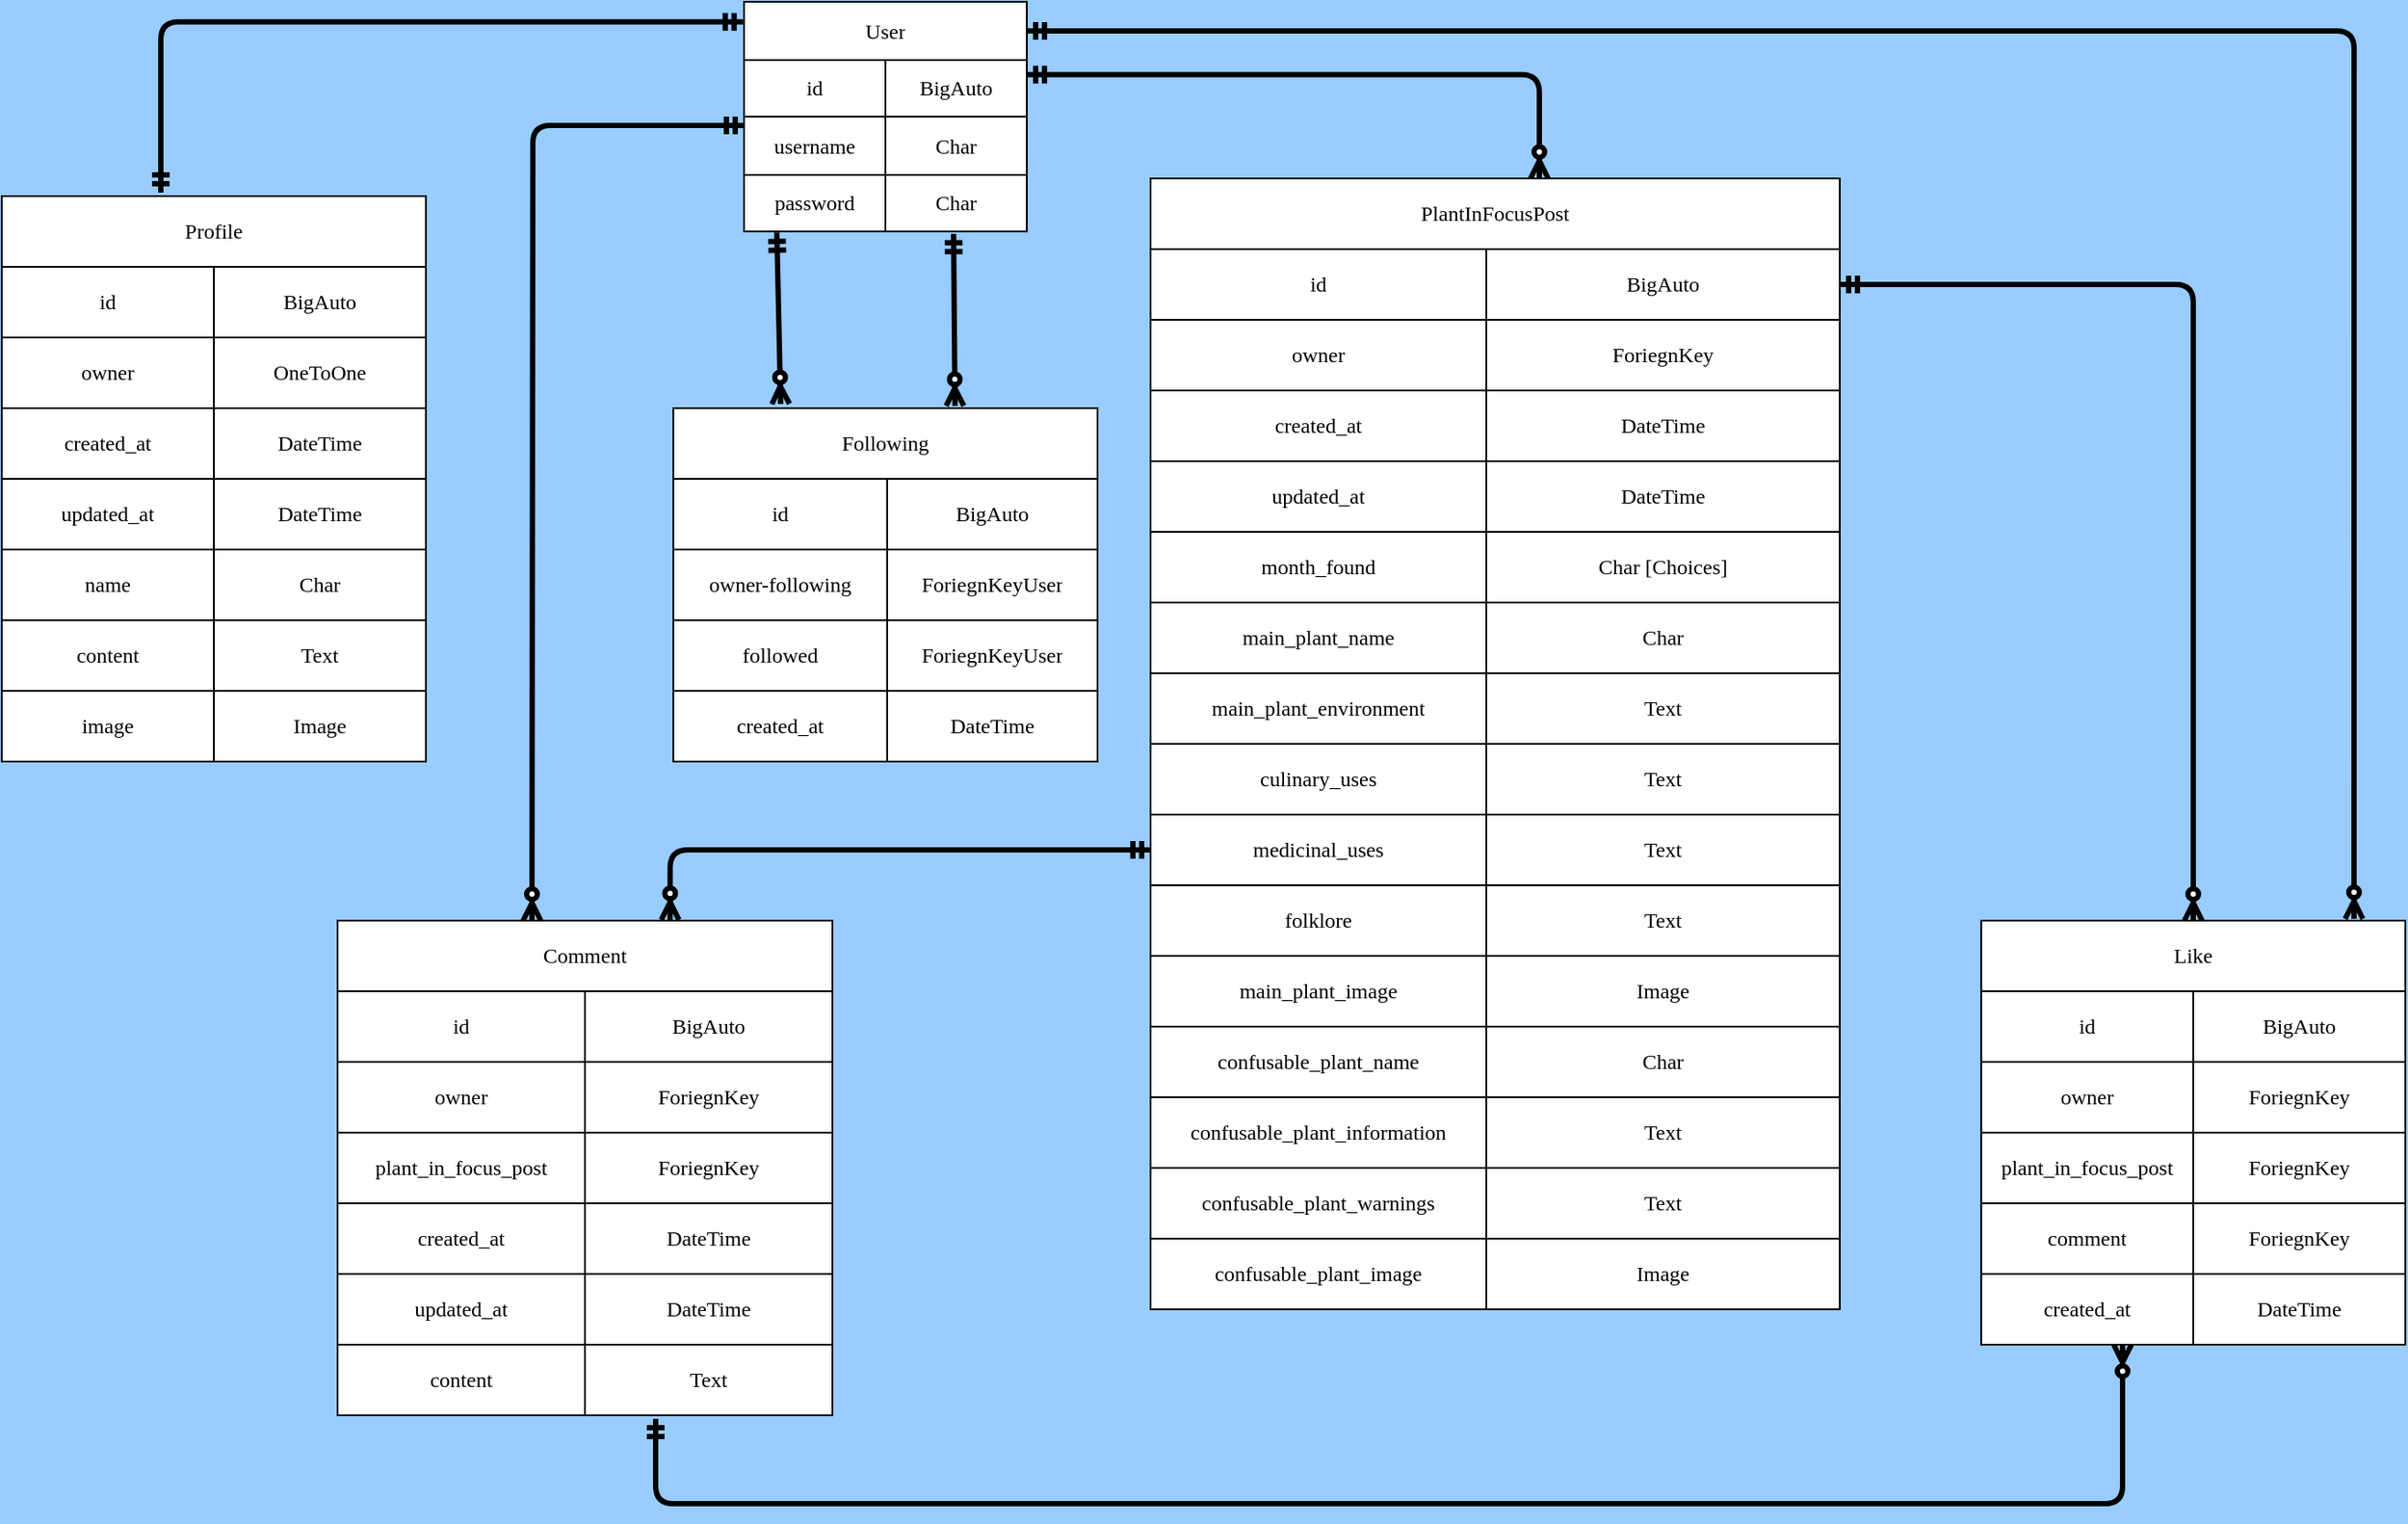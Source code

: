 <mxfile>
    <diagram id="x6dzudPnZcYSqZGUbYbD" name="Page-1">
        <mxGraphModel dx="1431" dy="855" grid="1" gridSize="10" guides="1" tooltips="0" connect="1" arrows="1" fold="1" page="1" pageScale="1" pageWidth="2336" pageHeight="1654" background="#99CCFF" math="0" shadow="0">
            <root>
                <mxCell id="0"/>
                <mxCell id="1" parent="0"/>
                <mxCell id="5" value="" style="shape=table;startSize=0;container=1;collapsible=0;childLayout=tableLayout;align=center;fontColor=#000000;fontSize=12;rounded=0;movable=1;resizable=1;rotatable=1;deletable=1;editable=1;connectable=1;locked=0;verticalAlign=middle;labelBackgroundColor=#FFFFFF;fontFamily=Verdana;" parent="1" vertex="1">
                    <mxGeometry x="560" y="40" width="160" height="130" as="geometry"/>
                </mxCell>
                <mxCell id="6" value="" style="shape=tableRow;horizontal=0;startSize=0;swimlaneHead=0;swimlaneBody=0;top=0;left=0;bottom=0;right=0;collapsible=0;dropTarget=0;fillColor=none;points=[[0,0.5],[1,0.5]];portConstraint=eastwest;fontColor=#000000;fontSize=12;align=center;rounded=0;movable=1;resizable=1;rotatable=1;deletable=1;editable=1;connectable=1;locked=0;verticalAlign=middle;labelBackgroundColor=#FFFFFF;fontFamily=Verdana;" parent="5" vertex="1">
                    <mxGeometry width="160" height="33" as="geometry"/>
                </mxCell>
                <mxCell id="7" value="&lt;font style=&quot;font-size: 12px;&quot;&gt;User&lt;/font&gt;" style="shape=partialRectangle;html=1;whiteSpace=wrap;connectable=1;overflow=hidden;fillColor=none;top=0;left=0;bottom=0;right=0;pointerEvents=1;rowspan=1;colspan=2;align=center;fontColor=#000000;fontSize=12;rounded=0;movable=1;resizable=1;rotatable=1;deletable=1;editable=1;locked=0;verticalAlign=middle;labelBackgroundColor=#FFFFFF;fontFamily=Verdana;" parent="6" vertex="1">
                    <mxGeometry width="160" height="33" as="geometry">
                        <mxRectangle width="80" height="33" as="alternateBounds"/>
                    </mxGeometry>
                </mxCell>
                <mxCell id="8" value="" style="shape=partialRectangle;html=1;whiteSpace=wrap;connectable=0;overflow=hidden;fillColor=none;top=0;left=0;bottom=0;right=0;pointerEvents=1;align=left;fontColor=#FFFFFF;rounded=0;" parent="6" vertex="1" visible="0">
                    <mxGeometry x="80" width="80" height="33" as="geometry">
                        <mxRectangle width="80" height="33" as="alternateBounds"/>
                    </mxGeometry>
                </mxCell>
                <mxCell id="9" value="" style="shape=tableRow;horizontal=0;startSize=0;swimlaneHead=0;swimlaneBody=0;top=0;left=0;bottom=0;right=0;collapsible=0;dropTarget=0;fillColor=none;points=[[0,0.5],[1,0.5]];portConstraint=eastwest;fontColor=#000000;fontSize=12;align=center;rounded=0;movable=1;resizable=1;rotatable=1;deletable=1;editable=1;connectable=1;locked=0;verticalAlign=middle;labelBackgroundColor=#FFFFFF;fontFamily=Verdana;" parent="5" vertex="1">
                    <mxGeometry y="33" width="160" height="32" as="geometry"/>
                </mxCell>
                <mxCell id="10" value="id" style="shape=partialRectangle;html=1;whiteSpace=wrap;connectable=1;overflow=hidden;fillColor=none;top=0;left=0;bottom=0;right=0;pointerEvents=1;align=center;fontColor=#000000;fontSize=12;rounded=0;movable=1;resizable=1;rotatable=1;deletable=1;editable=1;locked=0;verticalAlign=middle;labelBackgroundColor=#FFFFFF;fontFamily=Verdana;" parent="9" vertex="1">
                    <mxGeometry width="80" height="32" as="geometry">
                        <mxRectangle width="80" height="32" as="alternateBounds"/>
                    </mxGeometry>
                </mxCell>
                <mxCell id="11" value="BigAuto" style="shape=partialRectangle;html=1;whiteSpace=wrap;connectable=1;overflow=hidden;fillColor=none;top=0;left=0;bottom=0;right=0;pointerEvents=1;align=center;fontColor=#000000;fontSize=12;rounded=0;movable=1;resizable=1;rotatable=1;deletable=1;editable=1;locked=0;verticalAlign=middle;labelBackgroundColor=#FFFFFF;fontFamily=Verdana;" parent="9" vertex="1">
                    <mxGeometry x="80" width="80" height="32" as="geometry">
                        <mxRectangle width="80" height="32" as="alternateBounds"/>
                    </mxGeometry>
                </mxCell>
                <mxCell id="12" value="" style="shape=tableRow;horizontal=0;startSize=0;swimlaneHead=0;swimlaneBody=0;top=0;left=0;bottom=0;right=0;collapsible=0;dropTarget=0;fillColor=none;points=[[0,0.5],[1,0.5]];portConstraint=eastwest;fontColor=#000000;fontSize=12;align=center;rounded=0;movable=1;resizable=1;rotatable=1;deletable=1;editable=1;connectable=1;locked=0;verticalAlign=middle;labelBackgroundColor=#FFFFFF;fontFamily=Verdana;" parent="5" vertex="1">
                    <mxGeometry y="65" width="160" height="33" as="geometry"/>
                </mxCell>
                <mxCell id="13" value="username" style="shape=partialRectangle;html=1;whiteSpace=wrap;connectable=1;overflow=hidden;fillColor=none;top=0;left=0;bottom=0;right=0;pointerEvents=1;align=center;fontColor=#000000;fontSize=12;rounded=0;movable=1;resizable=1;rotatable=1;deletable=1;editable=1;locked=0;verticalAlign=middle;labelBackgroundColor=#FFFFFF;fontFamily=Verdana;" parent="12" vertex="1">
                    <mxGeometry width="80" height="33" as="geometry">
                        <mxRectangle width="80" height="33" as="alternateBounds"/>
                    </mxGeometry>
                </mxCell>
                <mxCell id="14" value="Char" style="shape=partialRectangle;html=1;whiteSpace=wrap;connectable=1;overflow=hidden;fillColor=none;top=0;left=0;bottom=0;right=0;pointerEvents=1;align=center;fontColor=#000000;fontSize=12;rounded=0;movable=1;resizable=1;rotatable=1;deletable=1;editable=1;locked=0;verticalAlign=middle;labelBackgroundColor=#FFFFFF;fontFamily=Verdana;" parent="12" vertex="1">
                    <mxGeometry x="80" width="80" height="33" as="geometry">
                        <mxRectangle width="80" height="33" as="alternateBounds"/>
                    </mxGeometry>
                </mxCell>
                <mxCell id="15" value="" style="shape=tableRow;horizontal=0;startSize=0;swimlaneHead=0;swimlaneBody=0;top=0;left=0;bottom=0;right=0;collapsible=0;dropTarget=0;fillColor=none;points=[[0,0.5],[1,0.5]];portConstraint=eastwest;fontColor=#000000;fontSize=12;align=center;rounded=0;movable=1;resizable=1;rotatable=1;deletable=1;editable=1;connectable=1;locked=0;verticalAlign=middle;labelBackgroundColor=#FFFFFF;fontFamily=Verdana;" parent="5" vertex="1">
                    <mxGeometry y="98" width="160" height="32" as="geometry"/>
                </mxCell>
                <mxCell id="16" value="password&lt;br style=&quot;font-size: 12px;&quot;&gt;" style="shape=partialRectangle;html=1;whiteSpace=wrap;connectable=1;overflow=hidden;fillColor=none;top=0;left=0;bottom=0;right=0;pointerEvents=1;align=center;fontColor=#000000;fontSize=12;rounded=0;movable=1;resizable=1;rotatable=1;deletable=1;editable=1;locked=0;verticalAlign=middle;labelBackgroundColor=#FFFFFF;fontFamily=Verdana;" parent="15" vertex="1">
                    <mxGeometry width="80" height="32" as="geometry">
                        <mxRectangle width="80" height="32" as="alternateBounds"/>
                    </mxGeometry>
                </mxCell>
                <mxCell id="17" value="Char" style="shape=partialRectangle;html=1;whiteSpace=wrap;connectable=1;overflow=hidden;fillColor=none;top=0;left=0;bottom=0;right=0;pointerEvents=1;align=center;fontColor=#000000;fontSize=12;rounded=0;movable=1;resizable=1;rotatable=1;deletable=1;editable=1;locked=0;verticalAlign=middle;labelBackgroundColor=#FFFFFF;fontFamily=Verdana;" parent="15" vertex="1">
                    <mxGeometry x="80" width="80" height="32" as="geometry">
                        <mxRectangle width="80" height="32" as="alternateBounds"/>
                    </mxGeometry>
                </mxCell>
                <mxCell id="18" value="" style="shape=table;startSize=0;container=1;collapsible=0;childLayout=tableLayout;fontColor=#000000;fontSize=12;labelBackgroundColor=#FFFFFF;align=center;fontFamily=Verdana;rounded=0;movable=1;resizable=1;rotatable=1;deletable=1;editable=1;connectable=1;locked=0;verticalAlign=middle;" parent="1" vertex="1">
                    <mxGeometry x="520" y="270" width="240" height="200" as="geometry"/>
                </mxCell>
                <mxCell id="19" value="" style="shape=tableRow;horizontal=0;startSize=0;swimlaneHead=0;swimlaneBody=0;top=0;left=0;bottom=0;right=0;collapsible=0;dropTarget=0;fillColor=none;points=[[0,0.5],[1,0.5]];portConstraint=eastwest;fontColor=#000000;fontSize=12;align=center;fontFamily=Verdana;rounded=0;movable=1;resizable=1;rotatable=1;deletable=1;editable=1;connectable=1;locked=0;verticalAlign=middle;labelBackgroundColor=#FFFFFF;" parent="18" vertex="1">
                    <mxGeometry width="240" height="40" as="geometry"/>
                </mxCell>
                <mxCell id="20" value="Following" style="shape=partialRectangle;whiteSpace=wrap;connectable=1;overflow=hidden;fillColor=none;top=0;left=0;bottom=0;right=0;pointerEvents=1;fontColor=#000000;rowspan=1;colspan=2;fontSize=12;align=center;fontFamily=Verdana;rounded=0;movable=1;resizable=1;rotatable=1;deletable=1;editable=1;locked=0;verticalAlign=middle;labelBackgroundColor=#FFFFFF;" parent="19" vertex="1">
                    <mxGeometry width="240" height="40" as="geometry">
                        <mxRectangle width="121" height="40" as="alternateBounds"/>
                    </mxGeometry>
                </mxCell>
                <mxCell id="21" value="" style="shape=partialRectangle;html=1;whiteSpace=wrap;connectable=0;overflow=hidden;fillColor=none;top=0;left=0;bottom=0;right=0;pointerEvents=1;fontColor=#CC0000;rounded=0;" parent="19" vertex="1" visible="0">
                    <mxGeometry x="121" width="119" height="40" as="geometry">
                        <mxRectangle width="119" height="40" as="alternateBounds"/>
                    </mxGeometry>
                </mxCell>
                <mxCell id="22" value="" style="shape=tableRow;horizontal=0;startSize=0;swimlaneHead=0;swimlaneBody=0;top=0;left=0;bottom=0;right=0;collapsible=0;dropTarget=0;fillColor=none;points=[[0,0.5],[1,0.5]];portConstraint=eastwest;fontColor=#000000;fontSize=12;align=center;fontFamily=Verdana;rounded=0;movable=1;resizable=1;rotatable=1;deletable=1;editable=1;connectable=1;locked=0;verticalAlign=middle;labelBackgroundColor=#FFFFFF;" parent="18" vertex="1">
                    <mxGeometry y="40" width="240" height="40" as="geometry"/>
                </mxCell>
                <mxCell id="23" value="id" style="shape=partialRectangle;whiteSpace=wrap;connectable=1;overflow=hidden;fillColor=none;top=0;left=0;bottom=0;right=0;pointerEvents=1;fontColor=#000000;fontSize=12;align=center;fontFamily=Verdana;rounded=0;movable=1;resizable=1;rotatable=1;deletable=1;editable=1;locked=0;verticalAlign=middle;labelBackgroundColor=#FFFFFF;" parent="22" vertex="1">
                    <mxGeometry width="121" height="40" as="geometry">
                        <mxRectangle width="121" height="40" as="alternateBounds"/>
                    </mxGeometry>
                </mxCell>
                <mxCell id="24" value="BigAuto" style="shape=partialRectangle;whiteSpace=wrap;connectable=1;overflow=hidden;fillColor=none;top=0;left=0;bottom=0;right=0;pointerEvents=1;fontColor=#000000;fontSize=12;align=center;fontFamily=Verdana;rounded=0;movable=1;resizable=1;rotatable=1;deletable=1;editable=1;locked=0;verticalAlign=middle;labelBackgroundColor=#FFFFFF;" parent="22" vertex="1">
                    <mxGeometry x="121" width="119" height="40" as="geometry">
                        <mxRectangle width="119" height="40" as="alternateBounds"/>
                    </mxGeometry>
                </mxCell>
                <mxCell id="25" value="" style="shape=tableRow;horizontal=0;startSize=0;swimlaneHead=0;swimlaneBody=0;top=0;left=0;bottom=0;right=0;collapsible=0;dropTarget=0;fillColor=none;points=[[0,0.5],[1,0.5]];portConstraint=eastwest;fontColor=#000000;fontSize=12;align=center;fontFamily=Verdana;rounded=0;movable=1;resizable=1;rotatable=1;deletable=1;editable=1;connectable=1;locked=0;verticalAlign=middle;labelBackgroundColor=#FFFFFF;" parent="18" vertex="1">
                    <mxGeometry y="80" width="240" height="40" as="geometry"/>
                </mxCell>
                <mxCell id="26" value="owner-following" style="shape=partialRectangle;whiteSpace=wrap;connectable=1;overflow=hidden;fillColor=none;top=0;left=0;bottom=0;right=0;pointerEvents=1;fontColor=#000000;fontSize=12;align=center;fontFamily=Verdana;rounded=0;movable=1;resizable=1;rotatable=1;deletable=1;editable=1;locked=0;verticalAlign=middle;labelBackgroundColor=#FFFFFF;" parent="25" vertex="1">
                    <mxGeometry width="121" height="40" as="geometry">
                        <mxRectangle width="121" height="40" as="alternateBounds"/>
                    </mxGeometry>
                </mxCell>
                <mxCell id="27" value="ForiegnKeyUser" style="shape=partialRectangle;whiteSpace=wrap;connectable=1;overflow=hidden;fillColor=none;top=0;left=0;bottom=0;right=0;pointerEvents=1;fontColor=#000000;fontSize=12;align=center;fontFamily=Verdana;rounded=0;movable=1;resizable=1;rotatable=1;deletable=1;editable=1;locked=0;verticalAlign=middle;labelBackgroundColor=#FFFFFF;" parent="25" vertex="1">
                    <mxGeometry x="121" width="119" height="40" as="geometry">
                        <mxRectangle width="119" height="40" as="alternateBounds"/>
                    </mxGeometry>
                </mxCell>
                <mxCell id="28" value="" style="shape=tableRow;horizontal=0;startSize=0;swimlaneHead=0;swimlaneBody=0;top=0;left=0;bottom=0;right=0;collapsible=0;dropTarget=0;fillColor=none;points=[[0,0.5],[1,0.5]];portConstraint=eastwest;fontColor=#000000;fontSize=12;align=center;fontFamily=Verdana;rounded=0;movable=1;resizable=1;rotatable=1;deletable=1;editable=1;connectable=1;locked=0;verticalAlign=middle;labelBackgroundColor=#FFFFFF;" parent="18" vertex="1">
                    <mxGeometry y="120" width="240" height="40" as="geometry"/>
                </mxCell>
                <mxCell id="29" value="followed" style="shape=partialRectangle;whiteSpace=wrap;connectable=1;overflow=hidden;fillColor=none;top=0;left=0;bottom=0;right=0;pointerEvents=1;fontColor=#000000;fontSize=12;align=center;fontFamily=Verdana;rounded=0;movable=1;resizable=1;rotatable=1;deletable=1;editable=1;locked=0;verticalAlign=middle;labelBackgroundColor=#FFFFFF;" parent="28" vertex="1">
                    <mxGeometry width="121" height="40" as="geometry">
                        <mxRectangle width="121" height="40" as="alternateBounds"/>
                    </mxGeometry>
                </mxCell>
                <mxCell id="30" value="ForiegnKeyUser" style="shape=partialRectangle;whiteSpace=wrap;connectable=1;overflow=hidden;fillColor=none;top=0;left=0;bottom=0;right=0;pointerEvents=1;fontColor=#000000;fontSize=12;align=center;fontFamily=Verdana;rounded=0;movable=1;resizable=1;rotatable=1;deletable=1;editable=1;locked=0;verticalAlign=middle;labelBackgroundColor=#FFFFFF;" parent="28" vertex="1">
                    <mxGeometry x="121" width="119" height="40" as="geometry">
                        <mxRectangle width="119" height="40" as="alternateBounds"/>
                    </mxGeometry>
                </mxCell>
                <mxCell id="31" value="" style="shape=tableRow;horizontal=0;startSize=0;swimlaneHead=0;swimlaneBody=0;top=0;left=0;bottom=0;right=0;collapsible=0;dropTarget=0;fillColor=none;points=[[0,0.5],[1,0.5]];portConstraint=eastwest;fontColor=#000000;fontSize=12;align=center;fontFamily=Verdana;rounded=0;movable=1;resizable=1;rotatable=1;deletable=1;editable=1;connectable=1;locked=0;verticalAlign=middle;labelBackgroundColor=#FFFFFF;" parent="18" vertex="1">
                    <mxGeometry y="160" width="240" height="40" as="geometry"/>
                </mxCell>
                <mxCell id="32" value="created_at" style="shape=partialRectangle;whiteSpace=wrap;connectable=1;overflow=hidden;fillColor=none;top=0;left=0;bottom=0;right=0;pointerEvents=1;fontColor=#000000;fontSize=12;align=center;fontFamily=Verdana;rounded=0;movable=1;resizable=1;rotatable=1;deletable=1;editable=1;locked=0;verticalAlign=middle;labelBackgroundColor=#FFFFFF;" parent="31" vertex="1">
                    <mxGeometry width="121" height="40" as="geometry">
                        <mxRectangle width="121" height="40" as="alternateBounds"/>
                    </mxGeometry>
                </mxCell>
                <mxCell id="33" value="DateTime" style="shape=partialRectangle;whiteSpace=wrap;connectable=1;overflow=hidden;fillColor=none;top=0;left=0;bottom=0;right=0;pointerEvents=1;fontColor=#000000;fontSize=12;align=center;fontFamily=Verdana;rounded=0;movable=1;resizable=1;rotatable=1;deletable=1;editable=1;locked=0;verticalAlign=middle;labelBackgroundColor=#FFFFFF;" parent="31" vertex="1">
                    <mxGeometry x="121" width="119" height="40" as="geometry">
                        <mxRectangle width="119" height="40" as="alternateBounds"/>
                    </mxGeometry>
                </mxCell>
                <mxCell id="43" value="" style="shape=table;startSize=0;container=1;collapsible=0;childLayout=tableLayout;labelBackgroundColor=#FFFFFF;fontSize=12;fontColor=#000000;align=center;rounded=0;movable=1;resizable=1;rotatable=1;deletable=1;editable=1;connectable=1;locked=0;verticalAlign=middle;fontFamily=Verdana;" parent="1" vertex="1">
                    <mxGeometry x="790" y="140" width="390" height="640" as="geometry"/>
                </mxCell>
                <mxCell id="44" value="" style="shape=tableRow;horizontal=0;startSize=0;swimlaneHead=0;swimlaneBody=0;top=0;left=0;bottom=0;right=0;collapsible=0;dropTarget=0;fillColor=none;points=[[0,0.5],[1,0.5]];portConstraint=eastwest;labelBackgroundColor=#FFFFFF;fontSize=12;fontColor=#000000;align=center;rounded=0;movable=1;resizable=1;rotatable=1;deletable=1;editable=1;connectable=1;locked=0;verticalAlign=middle;fontFamily=Verdana;" parent="43" vertex="1">
                    <mxGeometry width="390" height="40" as="geometry"/>
                </mxCell>
                <mxCell id="45" value="&lt;font style=&quot;font-size: 12px;&quot;&gt;PlantInFocusPost&lt;/font&gt;" style="shape=partialRectangle;html=1;whiteSpace=wrap;connectable=1;overflow=hidden;fillColor=none;top=0;left=0;bottom=0;right=0;pointerEvents=1;labelBackgroundColor=#FFFFFF;fontSize=12;fontColor=#000000;rowspan=1;colspan=2;align=center;rounded=0;movable=1;resizable=1;rotatable=1;deletable=1;editable=1;locked=0;verticalAlign=middle;fontFamily=Verdana;" parent="44" vertex="1">
                    <mxGeometry width="390" height="40" as="geometry">
                        <mxRectangle width="190" height="40" as="alternateBounds"/>
                    </mxGeometry>
                </mxCell>
                <mxCell id="46" value="" style="shape=partialRectangle;html=1;whiteSpace=wrap;connectable=0;overflow=hidden;fillColor=none;top=0;left=0;bottom=0;right=0;pointerEvents=1;labelBackgroundColor=none;fontSize=12;fontColor=#FFFFFF;rounded=0;" parent="44" vertex="1" visible="0">
                    <mxGeometry x="190" width="200" height="40" as="geometry">
                        <mxRectangle width="200" height="40" as="alternateBounds"/>
                    </mxGeometry>
                </mxCell>
                <mxCell id="47" value="" style="shape=tableRow;horizontal=0;startSize=0;swimlaneHead=0;swimlaneBody=0;top=0;left=0;bottom=0;right=0;collapsible=0;dropTarget=0;fillColor=none;points=[[0,0.5],[1,0.5]];portConstraint=eastwest;labelBackgroundColor=#FFFFFF;fontSize=12;fontColor=#000000;align=center;fontFamily=Verdana;rounded=0;movable=1;resizable=1;rotatable=1;deletable=1;editable=1;connectable=1;locked=0;verticalAlign=middle;" parent="43" vertex="1">
                    <mxGeometry y="40" width="390" height="40" as="geometry"/>
                </mxCell>
                <mxCell id="48" value="id" style="shape=partialRectangle;whiteSpace=wrap;connectable=1;overflow=hidden;fillColor=none;top=0;left=0;bottom=0;right=0;pointerEvents=1;labelBackgroundColor=#FFFFFF;fontSize=12;fontColor=#000000;align=center;fontFamily=Verdana;rounded=0;movable=1;resizable=1;rotatable=1;deletable=1;editable=1;locked=0;verticalAlign=middle;" parent="47" vertex="1">
                    <mxGeometry width="190" height="40" as="geometry">
                        <mxRectangle width="190" height="40" as="alternateBounds"/>
                    </mxGeometry>
                </mxCell>
                <mxCell id="49" value="BigAuto" style="shape=partialRectangle;whiteSpace=wrap;connectable=1;overflow=hidden;fillColor=none;top=0;left=0;bottom=0;right=0;pointerEvents=1;labelBackgroundColor=#FFFFFF;fontSize=12;fontColor=#000000;align=center;fontFamily=Verdana;rounded=0;movable=1;resizable=1;rotatable=1;deletable=1;editable=1;locked=0;verticalAlign=middle;" parent="47" vertex="1">
                    <mxGeometry x="190" width="200" height="40" as="geometry">
                        <mxRectangle width="200" height="40" as="alternateBounds"/>
                    </mxGeometry>
                </mxCell>
                <mxCell id="50" value="" style="shape=tableRow;horizontal=0;startSize=0;swimlaneHead=0;swimlaneBody=0;top=0;left=0;bottom=0;right=0;collapsible=0;dropTarget=0;fillColor=none;points=[[0,0.5],[1,0.5]];portConstraint=eastwest;labelBackgroundColor=#FFFFFF;fontSize=12;fontColor=#000000;align=center;fontFamily=Verdana;rounded=0;movable=1;resizable=1;rotatable=1;deletable=1;editable=1;connectable=1;locked=0;verticalAlign=middle;" parent="43" vertex="1">
                    <mxGeometry y="80" width="390" height="40" as="geometry"/>
                </mxCell>
                <mxCell id="51" value="owner" style="shape=partialRectangle;whiteSpace=wrap;connectable=1;overflow=hidden;fillColor=none;top=0;left=0;bottom=0;right=0;pointerEvents=1;labelBackgroundColor=#FFFFFF;fontSize=12;fontColor=#000000;align=center;fontFamily=Verdana;rounded=0;movable=1;resizable=1;rotatable=1;deletable=1;editable=1;locked=0;verticalAlign=middle;" parent="50" vertex="1">
                    <mxGeometry width="190" height="40" as="geometry">
                        <mxRectangle width="190" height="40" as="alternateBounds"/>
                    </mxGeometry>
                </mxCell>
                <mxCell id="52" value="ForiegnKey" style="shape=partialRectangle;whiteSpace=wrap;connectable=1;overflow=hidden;fillColor=none;top=0;left=0;bottom=0;right=0;pointerEvents=1;labelBackgroundColor=#FFFFFF;fontSize=12;fontColor=#000000;align=center;fontFamily=Verdana;rounded=0;movable=1;resizable=1;rotatable=1;deletable=1;editable=1;locked=0;verticalAlign=middle;" parent="50" vertex="1">
                    <mxGeometry x="190" width="200" height="40" as="geometry">
                        <mxRectangle width="200" height="40" as="alternateBounds"/>
                    </mxGeometry>
                </mxCell>
                <mxCell id="53" value="" style="shape=tableRow;horizontal=0;startSize=0;swimlaneHead=0;swimlaneBody=0;top=0;left=0;bottom=0;right=0;collapsible=0;dropTarget=0;fillColor=none;points=[[0,0.5],[1,0.5]];portConstraint=eastwest;labelBackgroundColor=#FFFFFF;fontSize=12;fontColor=#000000;align=center;fontFamily=Verdana;rounded=0;movable=1;resizable=1;rotatable=1;deletable=1;editable=1;connectable=1;locked=0;verticalAlign=middle;" parent="43" vertex="1">
                    <mxGeometry y="120" width="390" height="40" as="geometry"/>
                </mxCell>
                <mxCell id="54" value="created_at" style="shape=partialRectangle;whiteSpace=wrap;connectable=1;overflow=hidden;fillColor=none;top=0;left=0;bottom=0;right=0;pointerEvents=1;labelBackgroundColor=#FFFFFF;fontSize=12;fontColor=#000000;align=center;fontFamily=Verdana;rounded=0;movable=1;resizable=1;rotatable=1;deletable=1;editable=1;locked=0;verticalAlign=middle;" parent="53" vertex="1">
                    <mxGeometry width="190" height="40" as="geometry">
                        <mxRectangle width="190" height="40" as="alternateBounds"/>
                    </mxGeometry>
                </mxCell>
                <mxCell id="55" value="DateTime" style="shape=partialRectangle;whiteSpace=wrap;connectable=1;overflow=hidden;fillColor=none;top=0;left=0;bottom=0;right=0;pointerEvents=1;labelBackgroundColor=#FFFFFF;fontSize=12;fontColor=#000000;align=center;fontFamily=Verdana;rounded=0;movable=1;resizable=1;rotatable=1;deletable=1;editable=1;locked=0;verticalAlign=middle;" parent="53" vertex="1">
                    <mxGeometry x="190" width="200" height="40" as="geometry">
                        <mxRectangle width="200" height="40" as="alternateBounds"/>
                    </mxGeometry>
                </mxCell>
                <mxCell id="56" value="" style="shape=tableRow;horizontal=0;startSize=0;swimlaneHead=0;swimlaneBody=0;top=0;left=0;bottom=0;right=0;collapsible=0;dropTarget=0;fillColor=none;points=[[0,0.5],[1,0.5]];portConstraint=eastwest;labelBackgroundColor=#FFFFFF;fontSize=12;fontColor=#000000;align=center;fontFamily=Verdana;rounded=0;movable=1;resizable=1;rotatable=1;deletable=1;editable=1;connectable=1;locked=0;verticalAlign=middle;" parent="43" vertex="1">
                    <mxGeometry y="160" width="390" height="40" as="geometry"/>
                </mxCell>
                <mxCell id="57" value="updated_at" style="shape=partialRectangle;whiteSpace=wrap;connectable=1;overflow=hidden;fillColor=none;top=0;left=0;bottom=0;right=0;pointerEvents=1;labelBackgroundColor=#FFFFFF;fontSize=12;fontColor=#000000;align=center;fontFamily=Verdana;rounded=0;movable=1;resizable=1;rotatable=1;deletable=1;editable=1;locked=0;verticalAlign=middle;" parent="56" vertex="1">
                    <mxGeometry width="190" height="40" as="geometry">
                        <mxRectangle width="190" height="40" as="alternateBounds"/>
                    </mxGeometry>
                </mxCell>
                <mxCell id="58" value="DateTime" style="shape=partialRectangle;whiteSpace=wrap;connectable=1;overflow=hidden;fillColor=none;top=0;left=0;bottom=0;right=0;pointerEvents=1;labelBackgroundColor=#FFFFFF;fontSize=12;fontColor=#000000;align=center;fontFamily=Verdana;rounded=0;movable=1;resizable=1;rotatable=1;deletable=1;editable=1;locked=0;verticalAlign=middle;" parent="56" vertex="1">
                    <mxGeometry x="190" width="200" height="40" as="geometry">
                        <mxRectangle width="200" height="40" as="alternateBounds"/>
                    </mxGeometry>
                </mxCell>
                <mxCell id="164" style="shape=tableRow;horizontal=0;startSize=0;swimlaneHead=0;swimlaneBody=0;top=0;left=0;bottom=0;right=0;collapsible=0;dropTarget=0;fillColor=none;points=[[0,0.5],[1,0.5]];portConstraint=eastwest;labelBackgroundColor=#FFFFFF;fontSize=12;fontColor=#000000;align=center;fontFamily=Verdana;rounded=0;movable=1;resizable=1;rotatable=1;deletable=1;editable=1;connectable=1;locked=0;verticalAlign=middle;" parent="43" vertex="1">
                    <mxGeometry y="200" width="390" height="40" as="geometry"/>
                </mxCell>
                <mxCell id="165" value="month_found" style="shape=partialRectangle;whiteSpace=wrap;connectable=1;overflow=hidden;fillColor=none;top=0;left=0;bottom=0;right=0;pointerEvents=1;labelBackgroundColor=#FFFFFF;fontSize=12;fontColor=#000000;align=center;fontFamily=Verdana;rounded=0;movable=1;resizable=1;rotatable=1;deletable=1;editable=1;locked=0;verticalAlign=middle;" parent="164" vertex="1">
                    <mxGeometry width="190" height="40" as="geometry">
                        <mxRectangle width="190" height="40" as="alternateBounds"/>
                    </mxGeometry>
                </mxCell>
                <mxCell id="166" value="Char [Choices]" style="shape=partialRectangle;whiteSpace=wrap;connectable=1;overflow=hidden;fillColor=none;top=0;left=0;bottom=0;right=0;pointerEvents=1;labelBackgroundColor=#FFFFFF;fontSize=12;fontColor=#000000;align=center;fontFamily=Verdana;rounded=0;movable=1;resizable=1;rotatable=1;deletable=1;editable=1;locked=0;verticalAlign=middle;" parent="164" vertex="1">
                    <mxGeometry x="190" width="200" height="40" as="geometry">
                        <mxRectangle width="200" height="40" as="alternateBounds"/>
                    </mxGeometry>
                </mxCell>
                <mxCell id="59" value="" style="shape=tableRow;horizontal=0;startSize=0;swimlaneHead=0;swimlaneBody=0;top=0;left=0;bottom=0;right=0;collapsible=0;dropTarget=0;fillColor=none;points=[[0,0.5],[1,0.5]];portConstraint=eastwest;labelBackgroundColor=#FFFFFF;fontSize=12;fontColor=#000000;align=center;fontFamily=Verdana;rounded=0;movable=1;resizable=1;rotatable=1;deletable=1;editable=1;connectable=1;locked=0;verticalAlign=middle;" parent="43" vertex="1">
                    <mxGeometry y="240" width="390" height="40" as="geometry"/>
                </mxCell>
                <mxCell id="60" value="main_plant_name" style="shape=partialRectangle;whiteSpace=wrap;connectable=1;overflow=hidden;fillColor=none;top=0;left=0;bottom=0;right=0;pointerEvents=1;labelBackgroundColor=#FFFFFF;fontSize=12;fontColor=#000000;align=center;fontFamily=Verdana;rounded=0;movable=1;resizable=1;rotatable=1;deletable=1;editable=1;locked=0;verticalAlign=middle;" parent="59" vertex="1">
                    <mxGeometry width="190" height="40" as="geometry">
                        <mxRectangle width="190" height="40" as="alternateBounds"/>
                    </mxGeometry>
                </mxCell>
                <mxCell id="61" value="Char" style="shape=partialRectangle;whiteSpace=wrap;connectable=1;overflow=hidden;fillColor=none;top=0;left=0;bottom=0;right=0;pointerEvents=1;labelBackgroundColor=#FFFFFF;fontSize=12;fontColor=#000000;align=center;fontFamily=Verdana;rounded=0;movable=1;resizable=1;rotatable=1;deletable=1;editable=1;locked=0;verticalAlign=middle;" parent="59" vertex="1">
                    <mxGeometry x="190" width="200" height="40" as="geometry">
                        <mxRectangle width="200" height="40" as="alternateBounds"/>
                    </mxGeometry>
                </mxCell>
                <mxCell id="62" value="" style="shape=tableRow;horizontal=0;startSize=0;swimlaneHead=0;swimlaneBody=0;top=0;left=0;bottom=0;right=0;collapsible=0;dropTarget=0;fillColor=none;points=[[0,0.5],[1,0.5]];portConstraint=eastwest;labelBackgroundColor=#FFFFFF;fontSize=12;fontColor=#000000;align=center;fontFamily=Verdana;rounded=0;movable=1;resizable=1;rotatable=1;deletable=1;editable=1;connectable=1;locked=0;verticalAlign=middle;" parent="43" vertex="1">
                    <mxGeometry y="280" width="390" height="40" as="geometry"/>
                </mxCell>
                <mxCell id="63" value="main_plant_environment" style="shape=partialRectangle;whiteSpace=wrap;connectable=1;overflow=hidden;fillColor=none;top=0;left=0;bottom=0;right=0;pointerEvents=1;labelBackgroundColor=#FFFFFF;fontSize=12;fontColor=#000000;align=center;fontFamily=Verdana;rounded=0;movable=1;resizable=1;rotatable=1;deletable=1;editable=1;locked=0;verticalAlign=middle;" parent="62" vertex="1">
                    <mxGeometry width="190" height="40" as="geometry">
                        <mxRectangle width="190" height="40" as="alternateBounds"/>
                    </mxGeometry>
                </mxCell>
                <mxCell id="64" value="Text" style="shape=partialRectangle;whiteSpace=wrap;connectable=1;overflow=hidden;fillColor=none;top=0;left=0;bottom=0;right=0;pointerEvents=1;labelBackgroundColor=#FFFFFF;fontSize=12;fontColor=#000000;align=center;fontFamily=Verdana;rounded=0;movable=1;resizable=1;rotatable=1;deletable=1;editable=1;locked=0;verticalAlign=middle;" parent="62" vertex="1">
                    <mxGeometry x="190" width="200" height="40" as="geometry">
                        <mxRectangle width="200" height="40" as="alternateBounds"/>
                    </mxGeometry>
                </mxCell>
                <mxCell id="65" value="" style="shape=tableRow;horizontal=0;startSize=0;swimlaneHead=0;swimlaneBody=0;top=0;left=0;bottom=0;right=0;collapsible=0;dropTarget=0;fillColor=none;points=[[0,0.5],[1,0.5]];portConstraint=eastwest;labelBackgroundColor=#FFFFFF;fontSize=12;fontColor=#000000;align=center;fontFamily=Verdana;rounded=0;movable=1;resizable=1;rotatable=1;deletable=1;editable=1;connectable=1;locked=0;verticalAlign=middle;" parent="43" vertex="1">
                    <mxGeometry y="320" width="390" height="40" as="geometry"/>
                </mxCell>
                <mxCell id="66" value="culinary_uses" style="shape=partialRectangle;whiteSpace=wrap;connectable=1;overflow=hidden;fillColor=none;top=0;left=0;bottom=0;right=0;pointerEvents=1;labelBackgroundColor=#FFFFFF;fontSize=12;fontColor=#000000;align=center;fontFamily=Verdana;rounded=0;movable=1;resizable=1;rotatable=1;deletable=1;editable=1;locked=0;verticalAlign=middle;" parent="65" vertex="1">
                    <mxGeometry width="190" height="40" as="geometry">
                        <mxRectangle width="190" height="40" as="alternateBounds"/>
                    </mxGeometry>
                </mxCell>
                <mxCell id="67" value="Text" style="shape=partialRectangle;whiteSpace=wrap;connectable=1;overflow=hidden;fillColor=none;top=0;left=0;bottom=0;right=0;pointerEvents=1;labelBackgroundColor=#FFFFFF;fontSize=12;fontColor=#000000;align=center;fontFamily=Verdana;rounded=0;movable=1;resizable=1;rotatable=1;deletable=1;editable=1;locked=0;verticalAlign=middle;" parent="65" vertex="1">
                    <mxGeometry x="190" width="200" height="40" as="geometry">
                        <mxRectangle width="200" height="40" as="alternateBounds"/>
                    </mxGeometry>
                </mxCell>
                <mxCell id="143" style="shape=tableRow;horizontal=0;startSize=0;swimlaneHead=0;swimlaneBody=0;top=0;left=0;bottom=0;right=0;collapsible=0;dropTarget=0;fillColor=none;points=[[0,0.5],[1,0.5]];portConstraint=eastwest;labelBackgroundColor=#FFFFFF;fontSize=12;fontColor=#000000;align=center;fontFamily=Verdana;rounded=0;movable=1;resizable=1;rotatable=1;deletable=1;editable=1;connectable=1;locked=0;verticalAlign=middle;" parent="43" vertex="1">
                    <mxGeometry y="360" width="390" height="40" as="geometry"/>
                </mxCell>
                <mxCell id="144" value="medicinal_uses" style="shape=partialRectangle;whiteSpace=wrap;connectable=1;overflow=hidden;fillColor=none;top=0;left=0;bottom=0;right=0;pointerEvents=1;labelBackgroundColor=#FFFFFF;fontSize=12;fontColor=#000000;align=center;fontFamily=Verdana;rounded=0;movable=1;resizable=1;rotatable=1;deletable=1;editable=1;locked=0;verticalAlign=middle;" parent="143" vertex="1">
                    <mxGeometry width="190" height="40" as="geometry">
                        <mxRectangle width="190" height="40" as="alternateBounds"/>
                    </mxGeometry>
                </mxCell>
                <mxCell id="145" value="Text" style="shape=partialRectangle;whiteSpace=wrap;connectable=1;overflow=hidden;fillColor=none;top=0;left=0;bottom=0;right=0;pointerEvents=1;labelBackgroundColor=#FFFFFF;fontSize=12;fontColor=#000000;align=center;fontFamily=Verdana;rounded=0;movable=1;resizable=1;rotatable=1;deletable=1;editable=1;locked=0;verticalAlign=middle;" parent="143" vertex="1">
                    <mxGeometry x="190" width="200" height="40" as="geometry">
                        <mxRectangle width="200" height="40" as="alternateBounds"/>
                    </mxGeometry>
                </mxCell>
                <mxCell id="140" style="shape=tableRow;horizontal=0;startSize=0;swimlaneHead=0;swimlaneBody=0;top=0;left=0;bottom=0;right=0;collapsible=0;dropTarget=0;fillColor=none;points=[[0,0.5],[1,0.5]];portConstraint=eastwest;labelBackgroundColor=#FFFFFF;fontSize=12;fontColor=#000000;align=center;fontFamily=Verdana;rounded=0;movable=1;resizable=1;rotatable=1;deletable=1;editable=1;connectable=1;locked=0;verticalAlign=middle;" parent="43" vertex="1">
                    <mxGeometry y="400" width="390" height="40" as="geometry"/>
                </mxCell>
                <mxCell id="141" value="folklore" style="shape=partialRectangle;whiteSpace=wrap;connectable=1;overflow=hidden;fillColor=none;top=0;left=0;bottom=0;right=0;pointerEvents=1;labelBackgroundColor=#FFFFFF;fontSize=12;fontColor=#000000;align=center;fontFamily=Verdana;rounded=0;movable=1;resizable=1;rotatable=1;deletable=1;editable=1;locked=0;verticalAlign=middle;" parent="140" vertex="1">
                    <mxGeometry width="190" height="40" as="geometry">
                        <mxRectangle width="190" height="40" as="alternateBounds"/>
                    </mxGeometry>
                </mxCell>
                <mxCell id="142" value="Text" style="shape=partialRectangle;whiteSpace=wrap;connectable=1;overflow=hidden;fillColor=none;top=0;left=0;bottom=0;right=0;pointerEvents=1;labelBackgroundColor=#FFFFFF;fontSize=12;fontColor=#000000;align=center;fontFamily=Verdana;rounded=0;movable=1;resizable=1;rotatable=1;deletable=1;editable=1;locked=0;verticalAlign=middle;" parent="140" vertex="1">
                    <mxGeometry x="190" width="200" height="40" as="geometry">
                        <mxRectangle width="200" height="40" as="alternateBounds"/>
                    </mxGeometry>
                </mxCell>
                <mxCell id="146" style="shape=tableRow;horizontal=0;startSize=0;swimlaneHead=0;swimlaneBody=0;top=0;left=0;bottom=0;right=0;collapsible=0;dropTarget=0;fillColor=none;points=[[0,0.5],[1,0.5]];portConstraint=eastwest;labelBackgroundColor=#FFFFFF;fontSize=12;fontColor=#000000;align=center;fontFamily=Verdana;rounded=0;movable=1;resizable=1;rotatable=1;deletable=1;editable=1;connectable=1;locked=0;verticalAlign=middle;" parent="43" vertex="1">
                    <mxGeometry y="440" width="390" height="40" as="geometry"/>
                </mxCell>
                <mxCell id="147" value="main_plant_image" style="shape=partialRectangle;whiteSpace=wrap;connectable=1;overflow=hidden;fillColor=none;top=0;left=0;bottom=0;right=0;pointerEvents=1;labelBackgroundColor=#FFFFFF;fontSize=12;fontColor=#000000;align=center;fontFamily=Verdana;rounded=0;movable=1;resizable=1;rotatable=1;deletable=1;editable=1;locked=0;verticalAlign=middle;" parent="146" vertex="1">
                    <mxGeometry width="190" height="40" as="geometry">
                        <mxRectangle width="190" height="40" as="alternateBounds"/>
                    </mxGeometry>
                </mxCell>
                <mxCell id="148" value="Image" style="shape=partialRectangle;whiteSpace=wrap;connectable=1;overflow=hidden;fillColor=none;top=0;left=0;bottom=0;right=0;pointerEvents=1;labelBackgroundColor=#FFFFFF;fontSize=12;fontColor=#000000;align=center;fontFamily=Verdana;rounded=0;movable=1;resizable=1;rotatable=1;deletable=1;editable=1;locked=0;verticalAlign=middle;" parent="146" vertex="1">
                    <mxGeometry x="190" width="200" height="40" as="geometry">
                        <mxRectangle width="200" height="40" as="alternateBounds"/>
                    </mxGeometry>
                </mxCell>
                <mxCell id="149" style="shape=tableRow;horizontal=0;startSize=0;swimlaneHead=0;swimlaneBody=0;top=0;left=0;bottom=0;right=0;collapsible=0;dropTarget=0;fillColor=none;points=[[0,0.5],[1,0.5]];portConstraint=eastwest;labelBackgroundColor=#FFFFFF;fontSize=12;fontColor=#000000;align=center;fontFamily=Verdana;rounded=0;movable=1;resizable=1;rotatable=1;deletable=1;editable=1;connectable=1;locked=0;verticalAlign=middle;" parent="43" vertex="1">
                    <mxGeometry y="480" width="390" height="40" as="geometry"/>
                </mxCell>
                <mxCell id="150" value="confusable_plant_name" style="shape=partialRectangle;whiteSpace=wrap;connectable=1;overflow=hidden;fillColor=none;top=0;left=0;bottom=0;right=0;pointerEvents=1;labelBackgroundColor=#FFFFFF;fontSize=12;fontColor=#000000;align=center;fontFamily=Verdana;rounded=0;movable=1;resizable=1;rotatable=1;deletable=1;editable=1;locked=0;verticalAlign=middle;" parent="149" vertex="1">
                    <mxGeometry width="190" height="40" as="geometry">
                        <mxRectangle width="190" height="40" as="alternateBounds"/>
                    </mxGeometry>
                </mxCell>
                <mxCell id="151" value="Char" style="shape=partialRectangle;whiteSpace=wrap;connectable=1;overflow=hidden;fillColor=none;top=0;left=0;bottom=0;right=0;pointerEvents=1;labelBackgroundColor=#FFFFFF;fontSize=12;fontColor=#000000;align=center;fontFamily=Verdana;rounded=0;movable=1;resizable=1;rotatable=1;deletable=1;editable=1;locked=0;verticalAlign=middle;" parent="149" vertex="1">
                    <mxGeometry x="190" width="200" height="40" as="geometry">
                        <mxRectangle width="200" height="40" as="alternateBounds"/>
                    </mxGeometry>
                </mxCell>
                <mxCell id="152" style="shape=tableRow;horizontal=0;startSize=0;swimlaneHead=0;swimlaneBody=0;top=0;left=0;bottom=0;right=0;collapsible=0;dropTarget=0;fillColor=none;points=[[0,0.5],[1,0.5]];portConstraint=eastwest;labelBackgroundColor=#FFFFFF;fontSize=12;fontColor=#000000;align=center;fontFamily=Verdana;rounded=0;movable=1;resizable=1;rotatable=1;deletable=1;editable=1;connectable=1;locked=0;verticalAlign=middle;" parent="43" vertex="1">
                    <mxGeometry y="520" width="390" height="40" as="geometry"/>
                </mxCell>
                <mxCell id="153" value="confusable_plant_information" style="shape=partialRectangle;whiteSpace=wrap;connectable=1;overflow=hidden;fillColor=none;top=0;left=0;bottom=0;right=0;pointerEvents=1;labelBackgroundColor=#FFFFFF;fontSize=12;fontColor=#000000;align=center;fontFamily=Verdana;rounded=0;movable=1;resizable=1;rotatable=1;deletable=1;editable=1;locked=0;verticalAlign=middle;" parent="152" vertex="1">
                    <mxGeometry width="190" height="40" as="geometry">
                        <mxRectangle width="190" height="40" as="alternateBounds"/>
                    </mxGeometry>
                </mxCell>
                <mxCell id="154" value="Text" style="shape=partialRectangle;whiteSpace=wrap;connectable=1;overflow=hidden;fillColor=none;top=0;left=0;bottom=0;right=0;pointerEvents=1;labelBackgroundColor=#FFFFFF;fontSize=12;fontColor=#000000;align=center;fontFamily=Verdana;rounded=0;movable=1;resizable=1;rotatable=1;deletable=1;editable=1;locked=0;verticalAlign=middle;" parent="152" vertex="1">
                    <mxGeometry x="190" width="200" height="40" as="geometry">
                        <mxRectangle width="200" height="40" as="alternateBounds"/>
                    </mxGeometry>
                </mxCell>
                <mxCell id="155" style="shape=tableRow;horizontal=0;startSize=0;swimlaneHead=0;swimlaneBody=0;top=0;left=0;bottom=0;right=0;collapsible=0;dropTarget=0;fillColor=none;points=[[0,0.5],[1,0.5]];portConstraint=eastwest;labelBackgroundColor=#FFFFFF;fontSize=12;fontColor=#000000;align=center;fontFamily=Verdana;rounded=0;movable=1;resizable=1;rotatable=1;deletable=1;editable=1;connectable=1;locked=0;verticalAlign=middle;" parent="43" vertex="1">
                    <mxGeometry y="560" width="390" height="40" as="geometry"/>
                </mxCell>
                <mxCell id="156" value="confusable_plant_warnings" style="shape=partialRectangle;whiteSpace=wrap;connectable=1;overflow=hidden;fillColor=none;top=0;left=0;bottom=0;right=0;pointerEvents=1;labelBackgroundColor=#FFFFFF;fontSize=12;fontColor=#000000;align=center;fontFamily=Verdana;rounded=0;movable=1;resizable=1;rotatable=1;deletable=1;editable=1;locked=0;verticalAlign=middle;" parent="155" vertex="1">
                    <mxGeometry width="190" height="40" as="geometry">
                        <mxRectangle width="190" height="40" as="alternateBounds"/>
                    </mxGeometry>
                </mxCell>
                <mxCell id="157" value="Text" style="shape=partialRectangle;whiteSpace=wrap;connectable=1;overflow=hidden;fillColor=none;top=0;left=0;bottom=0;right=0;pointerEvents=1;labelBackgroundColor=#FFFFFF;fontSize=12;fontColor=#000000;align=center;fontFamily=Verdana;rounded=0;movable=1;resizable=1;rotatable=1;deletable=1;editable=1;locked=0;verticalAlign=middle;" parent="155" vertex="1">
                    <mxGeometry x="190" width="200" height="40" as="geometry">
                        <mxRectangle width="200" height="40" as="alternateBounds"/>
                    </mxGeometry>
                </mxCell>
                <mxCell id="158" style="shape=tableRow;horizontal=0;startSize=0;swimlaneHead=0;swimlaneBody=0;top=0;left=0;bottom=0;right=0;collapsible=0;dropTarget=0;fillColor=none;points=[[0,0.5],[1,0.5]];portConstraint=eastwest;labelBackgroundColor=#FFFFFF;fontSize=12;fontColor=#000000;align=center;fontFamily=Verdana;rounded=0;movable=1;resizable=1;rotatable=1;deletable=1;editable=1;connectable=1;locked=0;verticalAlign=middle;" parent="43" vertex="1">
                    <mxGeometry y="600" width="390" height="40" as="geometry"/>
                </mxCell>
                <mxCell id="159" value="confusable_plant_image" style="shape=partialRectangle;whiteSpace=wrap;connectable=1;overflow=hidden;fillColor=none;top=0;left=0;bottom=0;right=0;pointerEvents=1;labelBackgroundColor=#FFFFFF;fontSize=12;fontColor=#000000;align=center;fontFamily=Verdana;rounded=0;movable=1;resizable=1;rotatable=1;deletable=1;editable=1;locked=0;verticalAlign=middle;" parent="158" vertex="1">
                    <mxGeometry width="190" height="40" as="geometry">
                        <mxRectangle width="190" height="40" as="alternateBounds"/>
                    </mxGeometry>
                </mxCell>
                <mxCell id="160" value="Image" style="shape=partialRectangle;whiteSpace=wrap;connectable=1;overflow=hidden;fillColor=none;top=0;left=0;bottom=0;right=0;pointerEvents=1;labelBackgroundColor=#FFFFFF;fontSize=12;fontColor=#000000;align=center;fontFamily=Verdana;rounded=0;movable=1;resizable=1;rotatable=1;deletable=1;editable=1;locked=0;verticalAlign=middle;" parent="158" vertex="1">
                    <mxGeometry x="190" width="200" height="40" as="geometry">
                        <mxRectangle width="200" height="40" as="alternateBounds"/>
                    </mxGeometry>
                </mxCell>
                <mxCell id="68" value="" style="shape=table;startSize=0;container=1;collapsible=0;childLayout=tableLayout;hachureGap=4;fontFamily=Verdana;fontSize=12;align=center;rounded=0;movable=1;resizable=1;rotatable=1;deletable=1;editable=1;connectable=1;locked=0;fontColor=#000000;verticalAlign=middle;labelBackgroundColor=#FFFFFF;" parent="1" vertex="1">
                    <mxGeometry x="330" y="560" width="280" height="280" as="geometry"/>
                </mxCell>
                <mxCell id="69" value="" style="shape=tableRow;horizontal=0;startSize=0;swimlaneHead=0;swimlaneBody=0;top=0;left=0;bottom=0;right=0;collapsible=0;dropTarget=0;fillColor=none;points=[[0,0.5],[1,0.5]];portConstraint=eastwest;hachureGap=4;fontFamily=Verdana;fontSize=12;align=center;rounded=0;movable=1;resizable=1;rotatable=1;deletable=1;editable=1;connectable=1;locked=0;fontColor=#000000;verticalAlign=middle;labelBackgroundColor=#FFFFFF;" parent="68" vertex="1">
                    <mxGeometry width="280" height="40" as="geometry"/>
                </mxCell>
                <mxCell id="70" value="Comment" style="shape=partialRectangle;whiteSpace=wrap;connectable=1;overflow=hidden;fillColor=none;top=0;left=0;bottom=0;right=0;pointerEvents=1;hachureGap=4;fontFamily=Verdana;fontSize=12;rowspan=1;colspan=2;align=center;rounded=0;movable=1;resizable=1;rotatable=1;deletable=1;editable=1;locked=0;fontColor=#000000;verticalAlign=middle;labelBackgroundColor=#FFFFFF;" parent="69" vertex="1">
                    <mxGeometry width="280" height="40" as="geometry">
                        <mxRectangle width="140" height="40" as="alternateBounds"/>
                    </mxGeometry>
                </mxCell>
                <mxCell id="71" value="" style="shape=partialRectangle;html=1;whiteSpace=wrap;connectable=0;overflow=hidden;fillColor=none;top=0;left=0;bottom=0;right=0;pointerEvents=1;hachureGap=4;fontFamily=Architects Daughter;fontSource=https%3A%2F%2Ffonts.googleapis.com%2Fcss%3Ffamily%3DArchitects%2BDaughter;fontSize=20;rounded=0;" parent="69" vertex="1" visible="0">
                    <mxGeometry x="140" width="140" height="40" as="geometry">
                        <mxRectangle width="140" height="40" as="alternateBounds"/>
                    </mxGeometry>
                </mxCell>
                <mxCell id="72" value="" style="shape=tableRow;horizontal=0;startSize=0;swimlaneHead=0;swimlaneBody=0;top=0;left=0;bottom=0;right=0;collapsible=0;dropTarget=0;fillColor=none;points=[[0,0.5],[1,0.5]];portConstraint=eastwest;hachureGap=4;fontFamily=Verdana;fontSize=12;align=center;rounded=0;movable=1;resizable=1;rotatable=1;deletable=1;editable=1;connectable=1;locked=0;fontColor=#000000;verticalAlign=middle;labelBackgroundColor=#FFFFFF;" parent="68" vertex="1">
                    <mxGeometry y="40" width="280" height="40" as="geometry"/>
                </mxCell>
                <mxCell id="73" value="id" style="shape=partialRectangle;whiteSpace=wrap;connectable=1;overflow=hidden;fillColor=none;top=0;left=0;bottom=0;right=0;pointerEvents=1;hachureGap=4;fontFamily=Verdana;fontSize=12;align=center;rounded=0;movable=1;resizable=1;rotatable=1;deletable=1;editable=1;locked=0;fontColor=#000000;verticalAlign=middle;labelBackgroundColor=#FFFFFF;" parent="72" vertex="1">
                    <mxGeometry width="140" height="40" as="geometry">
                        <mxRectangle width="140" height="40" as="alternateBounds"/>
                    </mxGeometry>
                </mxCell>
                <mxCell id="74" value="BigAuto" style="shape=partialRectangle;whiteSpace=wrap;connectable=1;overflow=hidden;fillColor=none;top=0;left=0;bottom=0;right=0;pointerEvents=1;hachureGap=4;fontFamily=Verdana;fontSize=12;align=center;rounded=0;movable=1;resizable=1;rotatable=1;deletable=1;editable=1;locked=0;fontColor=#000000;verticalAlign=middle;labelBackgroundColor=#FFFFFF;" parent="72" vertex="1">
                    <mxGeometry x="140" width="140" height="40" as="geometry">
                        <mxRectangle width="140" height="40" as="alternateBounds"/>
                    </mxGeometry>
                </mxCell>
                <mxCell id="75" value="" style="shape=tableRow;horizontal=0;startSize=0;swimlaneHead=0;swimlaneBody=0;top=0;left=0;bottom=0;right=0;collapsible=0;dropTarget=0;fillColor=none;points=[[0,0.5],[1,0.5]];portConstraint=eastwest;hachureGap=4;fontFamily=Verdana;fontSize=12;align=center;rounded=0;movable=1;resizable=1;rotatable=1;deletable=1;editable=1;connectable=1;locked=0;fontColor=#000000;verticalAlign=middle;labelBackgroundColor=#FFFFFF;" parent="68" vertex="1">
                    <mxGeometry y="80" width="280" height="40" as="geometry"/>
                </mxCell>
                <mxCell id="76" value="owner" style="shape=partialRectangle;whiteSpace=wrap;connectable=1;overflow=hidden;fillColor=none;top=0;left=0;bottom=0;right=0;pointerEvents=1;hachureGap=4;fontFamily=Verdana;fontSize=12;align=center;rounded=0;movable=1;resizable=1;rotatable=1;deletable=1;editable=1;locked=0;fontColor=#000000;verticalAlign=middle;labelBackgroundColor=#FFFFFF;" parent="75" vertex="1">
                    <mxGeometry width="140" height="40" as="geometry">
                        <mxRectangle width="140" height="40" as="alternateBounds"/>
                    </mxGeometry>
                </mxCell>
                <mxCell id="77" value="ForiegnKey" style="shape=partialRectangle;whiteSpace=wrap;connectable=1;overflow=hidden;fillColor=none;top=0;left=0;bottom=0;right=0;pointerEvents=1;hachureGap=4;fontFamily=Verdana;fontSize=12;align=center;rounded=0;movable=1;resizable=1;rotatable=1;deletable=1;editable=1;locked=0;fontColor=#000000;verticalAlign=middle;labelBackgroundColor=#FFFFFF;" parent="75" vertex="1">
                    <mxGeometry x="140" width="140" height="40" as="geometry">
                        <mxRectangle width="140" height="40" as="alternateBounds"/>
                    </mxGeometry>
                </mxCell>
                <mxCell id="78" value="" style="shape=tableRow;horizontal=0;startSize=0;swimlaneHead=0;swimlaneBody=0;top=0;left=0;bottom=0;right=0;collapsible=0;dropTarget=0;fillColor=none;points=[[0,0.5],[1,0.5]];portConstraint=eastwest;hachureGap=4;fontFamily=Verdana;fontSize=12;align=center;rounded=0;movable=1;resizable=1;rotatable=1;deletable=1;editable=1;connectable=1;locked=0;fontColor=#000000;verticalAlign=middle;labelBackgroundColor=#FFFFFF;" parent="68" vertex="1">
                    <mxGeometry y="120" width="280" height="40" as="geometry"/>
                </mxCell>
                <mxCell id="79" value="plant_in_focus_post" style="shape=partialRectangle;whiteSpace=wrap;connectable=1;overflow=hidden;fillColor=none;top=0;left=0;bottom=0;right=0;pointerEvents=1;hachureGap=4;fontFamily=Verdana;fontSize=12;align=center;rounded=0;movable=1;resizable=1;rotatable=1;deletable=1;editable=1;locked=0;fontColor=#000000;verticalAlign=middle;labelBackgroundColor=#FFFFFF;" parent="78" vertex="1">
                    <mxGeometry width="140" height="40" as="geometry">
                        <mxRectangle width="140" height="40" as="alternateBounds"/>
                    </mxGeometry>
                </mxCell>
                <mxCell id="80" value="ForiegnKey" style="shape=partialRectangle;whiteSpace=wrap;connectable=1;overflow=hidden;fillColor=none;top=0;left=0;bottom=0;right=0;pointerEvents=1;hachureGap=4;fontFamily=Verdana;fontSize=12;align=center;rounded=0;movable=1;resizable=1;rotatable=1;deletable=1;editable=1;locked=0;fontColor=#000000;verticalAlign=middle;labelBackgroundColor=#FFFFFF;" parent="78" vertex="1">
                    <mxGeometry x="140" width="140" height="40" as="geometry">
                        <mxRectangle width="140" height="40" as="alternateBounds"/>
                    </mxGeometry>
                </mxCell>
                <mxCell id="81" value="" style="shape=tableRow;horizontal=0;startSize=0;swimlaneHead=0;swimlaneBody=0;top=0;left=0;bottom=0;right=0;collapsible=0;dropTarget=0;fillColor=none;points=[[0,0.5],[1,0.5]];portConstraint=eastwest;hachureGap=4;fontFamily=Verdana;fontSize=12;align=center;rounded=0;movable=1;resizable=1;rotatable=1;deletable=1;editable=1;connectable=1;locked=0;fontColor=#000000;verticalAlign=middle;labelBackgroundColor=#FFFFFF;" parent="68" vertex="1">
                    <mxGeometry y="160" width="280" height="40" as="geometry"/>
                </mxCell>
                <mxCell id="82" value="created_at" style="shape=partialRectangle;whiteSpace=wrap;connectable=1;overflow=hidden;fillColor=none;top=0;left=0;bottom=0;right=0;pointerEvents=1;hachureGap=4;fontFamily=Verdana;fontSize=12;align=center;rounded=0;movable=1;resizable=1;rotatable=1;deletable=1;editable=1;locked=0;fontColor=#000000;verticalAlign=middle;labelBackgroundColor=#FFFFFF;" parent="81" vertex="1">
                    <mxGeometry width="140" height="40" as="geometry">
                        <mxRectangle width="140" height="40" as="alternateBounds"/>
                    </mxGeometry>
                </mxCell>
                <mxCell id="83" value="DateTime" style="shape=partialRectangle;whiteSpace=wrap;connectable=1;overflow=hidden;fillColor=none;top=0;left=0;bottom=0;right=0;pointerEvents=1;hachureGap=4;fontFamily=Verdana;fontSize=12;align=center;rounded=0;movable=1;resizable=1;rotatable=1;deletable=1;editable=1;locked=0;fontColor=#000000;verticalAlign=middle;labelBackgroundColor=#FFFFFF;" parent="81" vertex="1">
                    <mxGeometry x="140" width="140" height="40" as="geometry">
                        <mxRectangle width="140" height="40" as="alternateBounds"/>
                    </mxGeometry>
                </mxCell>
                <mxCell id="84" value="" style="shape=tableRow;horizontal=0;startSize=0;swimlaneHead=0;swimlaneBody=0;top=0;left=0;bottom=0;right=0;collapsible=0;dropTarget=0;fillColor=none;points=[[0,0.5],[1,0.5]];portConstraint=eastwest;hachureGap=4;fontFamily=Verdana;fontSize=12;align=center;rounded=0;movable=1;resizable=1;rotatable=1;deletable=1;editable=1;connectable=1;locked=0;fontColor=#000000;verticalAlign=middle;labelBackgroundColor=#FFFFFF;" parent="68" vertex="1">
                    <mxGeometry y="200" width="280" height="40" as="geometry"/>
                </mxCell>
                <mxCell id="85" value="updated_at" style="shape=partialRectangle;whiteSpace=wrap;connectable=1;overflow=hidden;fillColor=none;top=0;left=0;bottom=0;right=0;pointerEvents=1;hachureGap=4;fontFamily=Verdana;fontSize=12;align=center;rounded=0;movable=1;resizable=1;rotatable=1;deletable=1;editable=1;locked=0;fontColor=#000000;verticalAlign=middle;labelBackgroundColor=#FFFFFF;" parent="84" vertex="1">
                    <mxGeometry width="140" height="40" as="geometry">
                        <mxRectangle width="140" height="40" as="alternateBounds"/>
                    </mxGeometry>
                </mxCell>
                <mxCell id="86" value="DateTime" style="shape=partialRectangle;whiteSpace=wrap;connectable=1;overflow=hidden;fillColor=none;top=0;left=0;bottom=0;right=0;pointerEvents=1;hachureGap=4;fontFamily=Verdana;fontSize=12;align=center;rounded=0;movable=1;resizable=1;rotatable=1;deletable=1;editable=1;locked=0;fontColor=#000000;verticalAlign=middle;labelBackgroundColor=#FFFFFF;" parent="84" vertex="1">
                    <mxGeometry x="140" width="140" height="40" as="geometry">
                        <mxRectangle width="140" height="40" as="alternateBounds"/>
                    </mxGeometry>
                </mxCell>
                <mxCell id="87" value="" style="shape=tableRow;horizontal=0;startSize=0;swimlaneHead=0;swimlaneBody=0;top=0;left=0;bottom=0;right=0;collapsible=0;dropTarget=0;fillColor=none;points=[[0,0.5],[1,0.5]];portConstraint=eastwest;hachureGap=4;fontFamily=Verdana;fontSize=12;align=center;rounded=0;movable=1;resizable=1;rotatable=1;deletable=1;editable=1;connectable=1;locked=0;fontColor=#000000;verticalAlign=middle;labelBackgroundColor=#FFFFFF;" parent="68" vertex="1">
                    <mxGeometry y="240" width="280" height="40" as="geometry"/>
                </mxCell>
                <mxCell id="88" value="content" style="shape=partialRectangle;whiteSpace=wrap;connectable=1;overflow=hidden;fillColor=none;top=0;left=0;bottom=0;right=0;pointerEvents=1;hachureGap=4;fontFamily=Verdana;fontSize=12;align=center;rounded=0;movable=1;resizable=1;rotatable=1;deletable=1;editable=1;locked=0;fontColor=#000000;verticalAlign=middle;labelBackgroundColor=#FFFFFF;" parent="87" vertex="1">
                    <mxGeometry width="140" height="40" as="geometry">
                        <mxRectangle width="140" height="40" as="alternateBounds"/>
                    </mxGeometry>
                </mxCell>
                <mxCell id="89" value="Text" style="shape=partialRectangle;whiteSpace=wrap;connectable=1;overflow=hidden;fillColor=none;top=0;left=0;bottom=0;right=0;pointerEvents=1;hachureGap=4;fontFamily=Verdana;fontSize=12;align=center;rounded=0;movable=1;resizable=1;rotatable=1;deletable=1;editable=1;locked=0;fontColor=#000000;verticalAlign=middle;labelBackgroundColor=#FFFFFF;" parent="87" vertex="1">
                    <mxGeometry x="140" width="140" height="40" as="geometry">
                        <mxRectangle width="140" height="40" as="alternateBounds"/>
                    </mxGeometry>
                </mxCell>
                <mxCell id="91" value="" style="shape=table;startSize=0;container=1;collapsible=0;childLayout=tableLayout;hachureGap=4;fontFamily=Verdana;fontSize=12;html=0;rounded=0;movable=1;resizable=1;rotatable=1;deletable=1;editable=1;connectable=1;locked=0;verticalAlign=middle;fontColor=#000000;labelBackgroundColor=#FFFFFF;" parent="1" vertex="1">
                    <mxGeometry x="140" y="150" width="240" height="320" as="geometry"/>
                </mxCell>
                <mxCell id="92" value="" style="shape=tableRow;horizontal=0;startSize=0;swimlaneHead=0;swimlaneBody=0;top=0;left=0;bottom=0;right=0;collapsible=0;dropTarget=0;fillColor=none;points=[[0,0.5],[1,0.5]];portConstraint=eastwest;hachureGap=4;fontFamily=Verdana;fontSize=12;html=0;rounded=0;movable=1;resizable=1;rotatable=1;deletable=1;editable=1;connectable=1;locked=0;verticalAlign=middle;fontColor=#000000;labelBackgroundColor=#FFFFFF;" parent="91" vertex="1">
                    <mxGeometry width="240" height="40" as="geometry"/>
                </mxCell>
                <mxCell id="93" value="&lt;font style=&quot;font-size: 12px;&quot;&gt;Profile&lt;/font&gt;" style="shape=partialRectangle;html=1;whiteSpace=wrap;connectable=1;overflow=hidden;fillColor=none;top=0;left=0;bottom=0;right=0;pointerEvents=1;hachureGap=4;fontFamily=Verdana;fontSize=12;rowspan=1;colspan=2;rounded=0;movable=1;resizable=1;rotatable=1;deletable=1;editable=1;locked=0;verticalAlign=middle;fontColor=#000000;labelBackgroundColor=#FFFFFF;" parent="92" vertex="1">
                    <mxGeometry width="240" height="40" as="geometry">
                        <mxRectangle width="120" height="40" as="alternateBounds"/>
                    </mxGeometry>
                </mxCell>
                <mxCell id="94" value="" style="shape=partialRectangle;html=1;whiteSpace=wrap;connectable=0;overflow=hidden;fillColor=none;top=0;left=0;bottom=0;right=0;pointerEvents=1;hachureGap=4;fontFamily=Helvetica;fontSize=12;rounded=0;" parent="92" vertex="1" visible="0">
                    <mxGeometry x="120" width="120" height="40" as="geometry">
                        <mxRectangle width="120" height="40" as="alternateBounds"/>
                    </mxGeometry>
                </mxCell>
                <mxCell id="95" value="" style="shape=tableRow;horizontal=0;startSize=0;swimlaneHead=0;swimlaneBody=0;top=0;left=0;bottom=0;right=0;collapsible=0;dropTarget=0;fillColor=none;points=[[0,0.5],[1,0.5]];portConstraint=eastwest;hachureGap=4;fontFamily=Verdana;fontSize=12;html=0;rounded=0;movable=1;resizable=1;rotatable=1;deletable=1;editable=1;connectable=1;locked=0;verticalAlign=middle;fontColor=#000000;labelBackgroundColor=#FFFFFF;" parent="91" vertex="1">
                    <mxGeometry y="40" width="240" height="40" as="geometry"/>
                </mxCell>
                <mxCell id="96" value="id" style="shape=partialRectangle;html=1;whiteSpace=wrap;connectable=1;overflow=hidden;fillColor=none;top=0;left=0;bottom=0;right=0;pointerEvents=1;hachureGap=4;fontFamily=Verdana;fontSize=12;rounded=0;movable=1;resizable=1;rotatable=1;deletable=1;editable=1;locked=0;verticalAlign=middle;fontColor=#000000;labelBackgroundColor=#FFFFFF;" parent="95" vertex="1">
                    <mxGeometry width="120" height="40" as="geometry">
                        <mxRectangle width="120" height="40" as="alternateBounds"/>
                    </mxGeometry>
                </mxCell>
                <mxCell id="97" value="BigAuto" style="shape=partialRectangle;html=1;whiteSpace=wrap;connectable=1;overflow=hidden;fillColor=none;top=0;left=0;bottom=0;right=0;pointerEvents=1;hachureGap=4;fontFamily=Verdana;fontSize=12;rounded=0;movable=1;resizable=1;rotatable=1;deletable=1;editable=1;locked=0;fontColor=#000000;verticalAlign=middle;labelBackgroundColor=#FFFFFF;" parent="95" vertex="1">
                    <mxGeometry x="120" width="120" height="40" as="geometry">
                        <mxRectangle width="120" height="40" as="alternateBounds"/>
                    </mxGeometry>
                </mxCell>
                <mxCell id="98" value="" style="shape=tableRow;horizontal=0;startSize=0;swimlaneHead=0;swimlaneBody=0;top=0;left=0;bottom=0;right=0;collapsible=0;dropTarget=0;fillColor=none;points=[[0,0.5],[1,0.5]];portConstraint=eastwest;hachureGap=4;fontFamily=Verdana;fontSize=12;html=0;rounded=0;movable=1;resizable=1;rotatable=1;deletable=1;editable=1;connectable=1;locked=0;verticalAlign=middle;fontColor=#000000;labelBackgroundColor=#FFFFFF;" parent="91" vertex="1">
                    <mxGeometry y="80" width="240" height="40" as="geometry"/>
                </mxCell>
                <mxCell id="99" value="owner" style="shape=partialRectangle;html=1;whiteSpace=wrap;connectable=1;overflow=hidden;fillColor=none;top=0;left=0;bottom=0;right=0;pointerEvents=1;hachureGap=4;fontFamily=Verdana;fontSize=12;rounded=0;movable=1;resizable=1;rotatable=1;deletable=1;editable=1;locked=0;verticalAlign=middle;fontColor=#000000;labelBackgroundColor=#FFFFFF;" parent="98" vertex="1">
                    <mxGeometry width="120" height="40" as="geometry">
                        <mxRectangle width="120" height="40" as="alternateBounds"/>
                    </mxGeometry>
                </mxCell>
                <mxCell id="100" value="OneToOne" style="shape=partialRectangle;html=1;whiteSpace=wrap;connectable=1;overflow=hidden;fillColor=none;top=0;left=0;bottom=0;right=0;pointerEvents=1;hachureGap=4;fontFamily=Verdana;fontSize=12;rounded=0;movable=1;resizable=1;rotatable=1;deletable=1;editable=1;locked=0;fontColor=#000000;verticalAlign=middle;labelBackgroundColor=#FFFFFF;" parent="98" vertex="1">
                    <mxGeometry x="120" width="120" height="40" as="geometry">
                        <mxRectangle width="120" height="40" as="alternateBounds"/>
                    </mxGeometry>
                </mxCell>
                <mxCell id="101" value="" style="shape=tableRow;horizontal=0;startSize=0;swimlaneHead=0;swimlaneBody=0;top=0;left=0;bottom=0;right=0;collapsible=0;dropTarget=0;fillColor=none;points=[[0,0.5],[1,0.5]];portConstraint=eastwest;hachureGap=4;fontFamily=Verdana;fontSize=12;html=0;rounded=0;movable=1;resizable=1;rotatable=1;deletable=1;editable=1;connectable=1;locked=0;verticalAlign=middle;fontColor=#000000;labelBackgroundColor=#FFFFFF;" parent="91" vertex="1">
                    <mxGeometry y="120" width="240" height="40" as="geometry"/>
                </mxCell>
                <mxCell id="102" value="created_at" style="shape=partialRectangle;html=1;whiteSpace=wrap;connectable=1;overflow=hidden;fillColor=none;top=0;left=0;bottom=0;right=0;pointerEvents=1;hachureGap=4;fontFamily=Verdana;fontSize=12;rounded=0;movable=1;resizable=1;rotatable=1;deletable=1;editable=1;locked=0;verticalAlign=middle;fontColor=#000000;labelBackgroundColor=#FFFFFF;" parent="101" vertex="1">
                    <mxGeometry width="120" height="40" as="geometry">
                        <mxRectangle width="120" height="40" as="alternateBounds"/>
                    </mxGeometry>
                </mxCell>
                <mxCell id="103" value="&lt;span style=&quot;font-size: 12px;&quot;&gt;&lt;span style=&quot;font-size: 12px; font-style: normal; font-variant-ligatures: normal; font-variant-caps: normal; font-weight: 400; letter-spacing: normal; orphans: 2; text-align: center; text-indent: 0px; text-transform: none; widows: 2; word-spacing: 0px; -webkit-text-stroke-width: 0px; text-decoration-thickness: initial; text-decoration-style: initial; text-decoration-color: initial; float: none; display: inline !important;&quot;&gt;DateTime&lt;/span&gt;&lt;br style=&quot;font-size: 12px;&quot;&gt;&lt;/span&gt;" style="shape=partialRectangle;html=1;whiteSpace=wrap;connectable=1;overflow=hidden;fillColor=none;top=0;left=0;bottom=0;right=0;pointerEvents=1;hachureGap=4;fontFamily=Verdana;fontSize=12;rounded=0;movable=1;resizable=1;rotatable=1;deletable=1;editable=1;locked=0;fontColor=#000000;verticalAlign=middle;labelBackgroundColor=#FFFFFF;" parent="101" vertex="1">
                    <mxGeometry x="120" width="120" height="40" as="geometry">
                        <mxRectangle width="120" height="40" as="alternateBounds"/>
                    </mxGeometry>
                </mxCell>
                <mxCell id="104" value="" style="shape=tableRow;horizontal=0;startSize=0;swimlaneHead=0;swimlaneBody=0;top=0;left=0;bottom=0;right=0;collapsible=0;dropTarget=0;fillColor=none;points=[[0,0.5],[1,0.5]];portConstraint=eastwest;hachureGap=4;fontFamily=Verdana;fontSize=12;html=0;rounded=0;movable=1;resizable=1;rotatable=1;deletable=1;editable=1;connectable=1;locked=0;verticalAlign=middle;fontColor=#000000;labelBackgroundColor=#FFFFFF;" parent="91" vertex="1">
                    <mxGeometry y="160" width="240" height="40" as="geometry"/>
                </mxCell>
                <mxCell id="105" value="updated_at" style="shape=partialRectangle;html=1;whiteSpace=wrap;connectable=1;overflow=hidden;fillColor=none;top=0;left=0;bottom=0;right=0;pointerEvents=1;hachureGap=4;fontFamily=Verdana;fontSize=12;rounded=0;movable=1;resizable=1;rotatable=1;deletable=1;editable=1;locked=0;verticalAlign=middle;fontColor=#000000;labelBackgroundColor=#FFFFFF;" parent="104" vertex="1">
                    <mxGeometry width="120" height="40" as="geometry">
                        <mxRectangle width="120" height="40" as="alternateBounds"/>
                    </mxGeometry>
                </mxCell>
                <mxCell id="106" value="DateTime" style="shape=partialRectangle;html=1;whiteSpace=wrap;connectable=1;overflow=hidden;fillColor=none;top=0;left=0;bottom=0;right=0;pointerEvents=1;hachureGap=4;fontFamily=Verdana;fontSize=12;rounded=0;movable=1;resizable=1;rotatable=1;deletable=1;editable=1;locked=0;fontColor=#000000;verticalAlign=middle;labelBackgroundColor=#FFFFFF;" parent="104" vertex="1">
                    <mxGeometry x="120" width="120" height="40" as="geometry">
                        <mxRectangle width="120" height="40" as="alternateBounds"/>
                    </mxGeometry>
                </mxCell>
                <mxCell id="107" value="" style="shape=tableRow;horizontal=0;startSize=0;swimlaneHead=0;swimlaneBody=0;top=0;left=0;bottom=0;right=0;collapsible=0;dropTarget=0;fillColor=none;points=[[0,0.5],[1,0.5]];portConstraint=eastwest;hachureGap=4;fontFamily=Verdana;fontSize=12;html=0;rounded=0;movable=1;resizable=1;rotatable=1;deletable=1;editable=1;connectable=1;locked=0;verticalAlign=middle;fontColor=#000000;labelBackgroundColor=#FFFFFF;" parent="91" vertex="1">
                    <mxGeometry y="200" width="240" height="40" as="geometry"/>
                </mxCell>
                <mxCell id="108" value="name" style="shape=partialRectangle;html=1;whiteSpace=wrap;connectable=1;overflow=hidden;fillColor=none;top=0;left=0;bottom=0;right=0;pointerEvents=1;hachureGap=4;fontFamily=Verdana;fontSize=12;rounded=0;movable=1;resizable=1;rotatable=1;deletable=1;editable=1;locked=0;verticalAlign=middle;fontColor=#000000;labelBackgroundColor=#FFFFFF;" parent="107" vertex="1">
                    <mxGeometry width="120" height="40" as="geometry">
                        <mxRectangle width="120" height="40" as="alternateBounds"/>
                    </mxGeometry>
                </mxCell>
                <mxCell id="109" value="Char" style="shape=partialRectangle;html=1;whiteSpace=wrap;connectable=1;overflow=hidden;fillColor=none;top=0;left=0;bottom=0;right=0;pointerEvents=1;hachureGap=4;fontFamily=Verdana;fontSize=12;rounded=0;movable=1;resizable=1;rotatable=1;deletable=1;editable=1;locked=0;fontColor=#000000;verticalAlign=middle;labelBackgroundColor=#FFFFFF;" parent="107" vertex="1">
                    <mxGeometry x="120" width="120" height="40" as="geometry">
                        <mxRectangle width="120" height="40" as="alternateBounds"/>
                    </mxGeometry>
                </mxCell>
                <mxCell id="110" value="" style="shape=tableRow;horizontal=0;startSize=0;swimlaneHead=0;swimlaneBody=0;top=0;left=0;bottom=0;right=0;collapsible=0;dropTarget=0;fillColor=none;points=[[0,0.5],[1,0.5]];portConstraint=eastwest;hachureGap=4;fontFamily=Verdana;fontSize=12;html=0;rounded=0;movable=1;resizable=1;rotatable=1;deletable=1;editable=1;connectable=1;locked=0;verticalAlign=middle;fontColor=#000000;labelBackgroundColor=#FFFFFF;" parent="91" vertex="1">
                    <mxGeometry y="240" width="240" height="40" as="geometry"/>
                </mxCell>
                <mxCell id="111" value="content" style="shape=partialRectangle;html=1;whiteSpace=wrap;connectable=1;overflow=hidden;fillColor=none;top=0;left=0;bottom=0;right=0;pointerEvents=1;hachureGap=4;fontFamily=Verdana;fontSize=12;rounded=0;movable=1;resizable=1;rotatable=1;deletable=1;editable=1;locked=0;verticalAlign=middle;fontColor=#000000;labelBackgroundColor=#FFFFFF;" parent="110" vertex="1">
                    <mxGeometry width="120" height="40" as="geometry">
                        <mxRectangle width="120" height="40" as="alternateBounds"/>
                    </mxGeometry>
                </mxCell>
                <mxCell id="112" value="Text" style="shape=partialRectangle;html=1;whiteSpace=wrap;connectable=1;overflow=hidden;fillColor=none;top=0;left=0;bottom=0;right=0;pointerEvents=1;hachureGap=4;fontFamily=Verdana;fontSize=12;rounded=0;movable=1;resizable=1;rotatable=1;deletable=1;editable=1;locked=0;fontColor=#000000;verticalAlign=middle;labelBackgroundColor=#FFFFFF;" parent="110" vertex="1">
                    <mxGeometry x="120" width="120" height="40" as="geometry">
                        <mxRectangle width="120" height="40" as="alternateBounds"/>
                    </mxGeometry>
                </mxCell>
                <mxCell id="113" value="" style="shape=tableRow;horizontal=0;startSize=0;swimlaneHead=0;swimlaneBody=0;top=0;left=0;bottom=0;right=0;collapsible=0;dropTarget=0;fillColor=none;points=[[0,0.5],[1,0.5]];portConstraint=eastwest;hachureGap=4;fontFamily=Verdana;fontSize=12;html=0;rounded=0;movable=1;resizable=1;rotatable=1;deletable=1;editable=1;connectable=1;locked=0;verticalAlign=middle;fontColor=#000000;labelBackgroundColor=#FFFFFF;" parent="91" vertex="1">
                    <mxGeometry y="280" width="240" height="40" as="geometry"/>
                </mxCell>
                <mxCell id="114" value="image" style="shape=partialRectangle;html=1;whiteSpace=wrap;connectable=1;overflow=hidden;fillColor=none;top=0;left=0;bottom=0;right=0;pointerEvents=1;hachureGap=4;fontFamily=Verdana;fontSize=12;rounded=0;movable=1;resizable=1;rotatable=1;deletable=1;editable=1;locked=0;verticalAlign=middle;fontColor=#000000;labelBackgroundColor=#FFFFFF;" parent="113" vertex="1">
                    <mxGeometry width="120" height="40" as="geometry">
                        <mxRectangle width="120" height="40" as="alternateBounds"/>
                    </mxGeometry>
                </mxCell>
                <mxCell id="115" value="Image" style="shape=partialRectangle;html=1;whiteSpace=wrap;connectable=1;overflow=hidden;fillColor=none;top=0;left=0;bottom=0;right=0;pointerEvents=1;hachureGap=4;fontFamily=Verdana;fontSize=12;rounded=0;movable=1;resizable=1;rotatable=1;deletable=1;editable=1;locked=0;fontColor=#000000;verticalAlign=middle;labelBackgroundColor=#FFFFFF;" parent="113" vertex="1">
                    <mxGeometry x="120" width="120" height="40" as="geometry">
                        <mxRectangle width="120" height="40" as="alternateBounds"/>
                    </mxGeometry>
                </mxCell>
                <mxCell id="116" value="" style="shape=table;startSize=0;container=1;collapsible=0;childLayout=tableLayout;hachureGap=4;fontFamily=Verdana;fontSize=12;html=0;rounded=0;movable=1;resizable=1;rotatable=1;deletable=1;editable=1;connectable=1;locked=0;fontColor=#000000;verticalAlign=middle;labelBackgroundColor=#FFFFFF;" parent="1" vertex="1">
                    <mxGeometry x="1260" y="560" width="240" height="240" as="geometry"/>
                </mxCell>
                <mxCell id="117" value="" style="shape=tableRow;horizontal=0;startSize=0;swimlaneHead=0;swimlaneBody=0;top=0;left=0;bottom=0;right=0;collapsible=0;dropTarget=0;fillColor=none;points=[[0,0.5],[1,0.5]];portConstraint=eastwest;hachureGap=4;fontFamily=Verdana;fontSize=12;html=0;rounded=0;movable=1;resizable=1;rotatable=1;deletable=1;editable=1;connectable=1;locked=0;fontColor=#000000;verticalAlign=middle;labelBackgroundColor=#FFFFFF;" parent="116" vertex="1">
                    <mxGeometry width="240" height="40" as="geometry"/>
                </mxCell>
                <mxCell id="118" value="Like" style="shape=partialRectangle;html=1;whiteSpace=wrap;connectable=1;overflow=hidden;fillColor=none;top=0;left=0;bottom=0;right=0;pointerEvents=1;hachureGap=4;fontFamily=Verdana;fontSize=12;rowspan=1;colspan=2;rounded=0;movable=1;resizable=1;rotatable=1;deletable=1;editable=1;locked=0;fontColor=#000000;verticalAlign=middle;labelBackgroundColor=#FFFFFF;" parent="117" vertex="1">
                    <mxGeometry width="240" height="40" as="geometry">
                        <mxRectangle width="120" height="40" as="alternateBounds"/>
                    </mxGeometry>
                </mxCell>
                <mxCell id="119" value="" style="shape=partialRectangle;html=1;whiteSpace=wrap;connectable=0;overflow=hidden;fillColor=none;top=0;left=0;bottom=0;right=0;pointerEvents=1;hachureGap=4;fontFamily=Helvetica;fontSize=12;rounded=0;" parent="117" vertex="1" visible="0">
                    <mxGeometry x="120" width="120" height="40" as="geometry">
                        <mxRectangle width="120" height="40" as="alternateBounds"/>
                    </mxGeometry>
                </mxCell>
                <mxCell id="120" value="" style="shape=tableRow;horizontal=0;startSize=0;swimlaneHead=0;swimlaneBody=0;top=0;left=0;bottom=0;right=0;collapsible=0;dropTarget=0;fillColor=none;points=[[0,0.5],[1,0.5]];portConstraint=eastwest;hachureGap=4;fontFamily=Verdana;fontSize=12;html=0;rounded=0;movable=1;resizable=1;rotatable=1;deletable=1;editable=1;connectable=1;locked=0;fontColor=#000000;verticalAlign=middle;labelBackgroundColor=#FFFFFF;" parent="116" vertex="1">
                    <mxGeometry y="40" width="240" height="40" as="geometry"/>
                </mxCell>
                <mxCell id="121" value="id" style="shape=partialRectangle;html=1;whiteSpace=wrap;connectable=1;overflow=hidden;fillColor=none;top=0;left=0;bottom=0;right=0;pointerEvents=1;hachureGap=4;fontFamily=Verdana;fontSize=12;rounded=0;movable=1;resizable=1;rotatable=1;deletable=1;editable=1;locked=0;fontColor=#000000;verticalAlign=middle;labelBackgroundColor=#FFFFFF;" parent="120" vertex="1">
                    <mxGeometry width="120" height="40" as="geometry">
                        <mxRectangle width="120" height="40" as="alternateBounds"/>
                    </mxGeometry>
                </mxCell>
                <mxCell id="122" value="BigAuto" style="shape=partialRectangle;html=1;whiteSpace=wrap;connectable=1;overflow=hidden;fillColor=none;top=0;left=0;bottom=0;right=0;pointerEvents=1;hachureGap=4;fontFamily=Verdana;fontSize=12;rounded=0;movable=1;resizable=1;rotatable=1;deletable=1;editable=1;locked=0;fontColor=#000000;verticalAlign=middle;labelBackgroundColor=#FFFFFF;" parent="120" vertex="1">
                    <mxGeometry x="120" width="120" height="40" as="geometry">
                        <mxRectangle width="120" height="40" as="alternateBounds"/>
                    </mxGeometry>
                </mxCell>
                <mxCell id="123" value="" style="shape=tableRow;horizontal=0;startSize=0;swimlaneHead=0;swimlaneBody=0;top=0;left=0;bottom=0;right=0;collapsible=0;dropTarget=0;fillColor=none;points=[[0,0.5],[1,0.5]];portConstraint=eastwest;hachureGap=4;fontFamily=Verdana;fontSize=12;html=0;rounded=0;movable=1;resizable=1;rotatable=1;deletable=1;editable=1;connectable=1;locked=0;fontColor=#000000;verticalAlign=middle;labelBackgroundColor=#FFFFFF;" parent="116" vertex="1">
                    <mxGeometry y="80" width="240" height="40" as="geometry"/>
                </mxCell>
                <mxCell id="124" value="owner" style="shape=partialRectangle;html=1;whiteSpace=wrap;connectable=1;overflow=hidden;fillColor=none;top=0;left=0;bottom=0;right=0;pointerEvents=1;hachureGap=4;fontFamily=Verdana;fontSize=12;rounded=0;movable=1;resizable=1;rotatable=1;deletable=1;editable=1;locked=0;fontColor=#000000;verticalAlign=middle;labelBackgroundColor=#FFFFFF;" parent="123" vertex="1">
                    <mxGeometry width="120" height="40" as="geometry">
                        <mxRectangle width="120" height="40" as="alternateBounds"/>
                    </mxGeometry>
                </mxCell>
                <mxCell id="125" value="ForiegnKey" style="shape=partialRectangle;html=1;whiteSpace=wrap;connectable=1;overflow=hidden;fillColor=none;top=0;left=0;bottom=0;right=0;pointerEvents=1;hachureGap=4;fontFamily=Verdana;fontSize=12;rounded=0;movable=1;resizable=1;rotatable=1;deletable=1;editable=1;locked=0;fontColor=#000000;verticalAlign=middle;labelBackgroundColor=#FFFFFF;" parent="123" vertex="1">
                    <mxGeometry x="120" width="120" height="40" as="geometry">
                        <mxRectangle width="120" height="40" as="alternateBounds"/>
                    </mxGeometry>
                </mxCell>
                <mxCell id="126" value="" style="shape=tableRow;horizontal=0;startSize=0;swimlaneHead=0;swimlaneBody=0;top=0;left=0;bottom=0;right=0;collapsible=0;dropTarget=0;fillColor=none;points=[[0,0.5],[1,0.5]];portConstraint=eastwest;hachureGap=4;fontFamily=Verdana;fontSize=12;html=0;rounded=0;movable=1;resizable=1;rotatable=1;deletable=1;editable=1;connectable=1;locked=0;fontColor=#000000;verticalAlign=middle;labelBackgroundColor=#FFFFFF;" parent="116" vertex="1">
                    <mxGeometry y="120" width="240" height="40" as="geometry"/>
                </mxCell>
                <mxCell id="127" value="plant_in_focus_post" style="shape=partialRectangle;html=1;whiteSpace=wrap;connectable=1;overflow=hidden;fillColor=none;top=0;left=0;bottom=0;right=0;pointerEvents=1;hachureGap=4;fontFamily=Verdana;fontSize=12;rounded=0;movable=1;resizable=1;rotatable=1;deletable=1;editable=1;locked=0;fontColor=#000000;verticalAlign=middle;labelBackgroundColor=#FFFFFF;" parent="126" vertex="1">
                    <mxGeometry width="120" height="40" as="geometry">
                        <mxRectangle width="120" height="40" as="alternateBounds"/>
                    </mxGeometry>
                </mxCell>
                <mxCell id="128" value="ForiegnKey" style="shape=partialRectangle;html=1;whiteSpace=wrap;connectable=1;overflow=hidden;fillColor=none;top=0;left=0;bottom=0;right=0;pointerEvents=1;hachureGap=4;fontFamily=Verdana;fontSize=12;rounded=0;movable=1;resizable=1;rotatable=1;deletable=1;editable=1;locked=0;fontColor=#000000;verticalAlign=middle;labelBackgroundColor=#FFFFFF;" parent="126" vertex="1">
                    <mxGeometry x="120" width="120" height="40" as="geometry">
                        <mxRectangle width="120" height="40" as="alternateBounds"/>
                    </mxGeometry>
                </mxCell>
                <mxCell id="129" value="" style="shape=tableRow;horizontal=0;startSize=0;swimlaneHead=0;swimlaneBody=0;top=0;left=0;bottom=0;right=0;collapsible=0;dropTarget=0;fillColor=none;points=[[0,0.5],[1,0.5]];portConstraint=eastwest;hachureGap=4;fontFamily=Verdana;fontSize=12;html=0;rounded=0;movable=1;resizable=1;rotatable=1;deletable=1;editable=1;connectable=1;locked=0;fontColor=#000000;verticalAlign=middle;labelBackgroundColor=#FFFFFF;" parent="116" vertex="1">
                    <mxGeometry y="160" width="240" height="40" as="geometry"/>
                </mxCell>
                <mxCell id="130" value="comment" style="shape=partialRectangle;html=1;whiteSpace=wrap;connectable=1;overflow=hidden;fillColor=none;top=0;left=0;bottom=0;right=0;pointerEvents=1;hachureGap=4;fontFamily=Verdana;fontSize=12;rounded=0;movable=1;resizable=1;rotatable=1;deletable=1;editable=1;locked=0;fontColor=#000000;verticalAlign=middle;labelBackgroundColor=#FFFFFF;" parent="129" vertex="1">
                    <mxGeometry width="120" height="40" as="geometry">
                        <mxRectangle width="120" height="40" as="alternateBounds"/>
                    </mxGeometry>
                </mxCell>
                <mxCell id="131" value="ForiegnKey" style="shape=partialRectangle;html=1;whiteSpace=wrap;connectable=1;overflow=hidden;fillColor=none;top=0;left=0;bottom=0;right=0;pointerEvents=1;hachureGap=4;fontFamily=Verdana;fontSize=12;rounded=0;movable=1;resizable=1;rotatable=1;deletable=1;editable=1;locked=0;fontColor=#000000;verticalAlign=middle;labelBackgroundColor=#FFFFFF;" parent="129" vertex="1">
                    <mxGeometry x="120" width="120" height="40" as="geometry">
                        <mxRectangle width="120" height="40" as="alternateBounds"/>
                    </mxGeometry>
                </mxCell>
                <mxCell id="137" style="shape=tableRow;horizontal=0;startSize=0;swimlaneHead=0;swimlaneBody=0;top=0;left=0;bottom=0;right=0;collapsible=0;dropTarget=0;fillColor=none;points=[[0,0.5],[1,0.5]];portConstraint=eastwest;hachureGap=4;fontFamily=Verdana;fontSize=12;html=0;rounded=0;movable=1;resizable=1;rotatable=1;deletable=1;editable=1;connectable=1;locked=0;fontColor=#000000;verticalAlign=middle;labelBackgroundColor=#FFFFFF;" parent="116" vertex="1">
                    <mxGeometry y="200" width="240" height="40" as="geometry"/>
                </mxCell>
                <mxCell id="138" value="created_at" style="shape=partialRectangle;html=1;whiteSpace=wrap;connectable=1;overflow=hidden;fillColor=none;top=0;left=0;bottom=0;right=0;pointerEvents=1;hachureGap=4;fontFamily=Verdana;fontSize=12;rounded=0;movable=1;resizable=1;rotatable=1;deletable=1;editable=1;locked=0;fontColor=#000000;verticalAlign=middle;labelBackgroundColor=#FFFFFF;" parent="137" vertex="1">
                    <mxGeometry width="120" height="40" as="geometry">
                        <mxRectangle width="120" height="40" as="alternateBounds"/>
                    </mxGeometry>
                </mxCell>
                <mxCell id="139" value="DateTime" style="shape=partialRectangle;html=1;whiteSpace=wrap;connectable=1;overflow=hidden;fillColor=none;top=0;left=0;bottom=0;right=0;pointerEvents=1;hachureGap=4;fontFamily=Verdana;fontSize=12;rounded=0;movable=1;resizable=1;rotatable=1;deletable=1;editable=1;locked=0;fontColor=#000000;verticalAlign=middle;labelBackgroundColor=#FFFFFF;" parent="137" vertex="1">
                    <mxGeometry x="120" width="120" height="40" as="geometry">
                        <mxRectangle width="120" height="40" as="alternateBounds"/>
                    </mxGeometry>
                </mxCell>
                <mxCell id="175" value="" style="edgeStyle=orthogonalEdgeStyle;fontSize=12;html=1;endArrow=ERzeroToMany;startArrow=ERmandOne;exitX=1;exitY=0.5;exitDx=0;exitDy=0;entryX=0.879;entryY=-0.025;entryDx=0;entryDy=0;entryPerimeter=0;strokeWidth=3;movable=1;resizable=1;rotatable=1;deletable=1;editable=1;connectable=1;locked=0;fontColor=#000000;verticalAlign=middle;labelBackgroundColor=#FFFFFF;fontFamily=Verdana;" parent="1" source="6" target="117" edge="1">
                    <mxGeometry width="100" height="100" relative="1" as="geometry">
                        <mxPoint x="1300" y="180" as="sourcePoint"/>
                        <mxPoint x="1530" y="310" as="targetPoint"/>
                    </mxGeometry>
                </mxCell>
                <mxCell id="176" value="" style="edgeStyle=orthogonalEdgeStyle;fontSize=12;html=1;endArrow=ERzeroToMany;startArrow=ERmandOne;entryX=0.5;entryY=0;entryDx=0;entryDy=0;entryPerimeter=0;strokeWidth=3;movable=1;resizable=1;rotatable=1;deletable=1;editable=1;connectable=1;locked=0;fontColor=#000000;verticalAlign=middle;labelBackgroundColor=#FFFFFF;fontFamily=Verdana;" parent="1" source="47" target="117" edge="1">
                    <mxGeometry width="100" height="100" relative="1" as="geometry">
                        <mxPoint x="1370" y="320" as="sourcePoint"/>
                        <mxPoint x="1440" y="310" as="targetPoint"/>
                    </mxGeometry>
                </mxCell>
                <mxCell id="177" value="" style="edgeStyle=orthogonalEdgeStyle;fontSize=12;html=1;endArrow=ERzeroToMany;startArrow=ERmandOne;exitX=1;exitY=0.258;exitDx=0;exitDy=0;exitPerimeter=0;strokeWidth=3;movable=1;resizable=1;rotatable=1;deletable=1;editable=1;connectable=1;locked=0;fontColor=#000000;verticalAlign=middle;labelBackgroundColor=#FFFFFF;fontFamily=Verdana;" parent="1" source="9" edge="1">
                    <mxGeometry width="100" height="100" relative="1" as="geometry">
                        <mxPoint x="950" y="190" as="sourcePoint"/>
                        <mxPoint x="1010" y="140" as="targetPoint"/>
                        <Array as="points">
                            <mxPoint x="1010" y="81"/>
                            <mxPoint x="1010" y="130"/>
                        </Array>
                    </mxGeometry>
                </mxCell>
                <mxCell id="178" value="" style="edgeStyle=orthogonalEdgeStyle;fontSize=12;html=1;endArrow=ERzeroToMany;startArrow=ERmandOne;entryX=0.672;entryY=-0.01;entryDx=0;entryDy=0;entryPerimeter=0;strokeWidth=3;movable=1;resizable=1;rotatable=1;deletable=1;editable=1;connectable=1;locked=0;fontColor=#000000;verticalAlign=middle;labelBackgroundColor=#FFFFFF;fontFamily=Verdana;exitX=0;exitY=0.5;exitDx=0;exitDy=0;" parent="1" source="144" target="69" edge="1">
                    <mxGeometry width="100" height="100" relative="1" as="geometry">
                        <mxPoint x="780" y="490" as="sourcePoint"/>
                        <mxPoint x="560" y="620" as="targetPoint"/>
                    </mxGeometry>
                </mxCell>
                <mxCell id="179" value="" style="fontSize=12;html=1;endArrow=ERzeroToMany;startArrow=ERmandOne;exitX=0.116;exitY=1.019;exitDx=0;exitDy=0;exitPerimeter=0;strokeWidth=3;entryX=0.253;entryY=-0.06;entryDx=0;entryDy=0;entryPerimeter=0;movable=1;resizable=1;rotatable=1;deletable=1;editable=1;connectable=1;locked=0;fontColor=#000000;verticalAlign=middle;labelBackgroundColor=#FFFFFF;fontFamily=Verdana;" parent="1" source="15" target="19" edge="1">
                    <mxGeometry width="100" height="100" relative="1" as="geometry">
                        <mxPoint x="570" y="270" as="sourcePoint"/>
                        <mxPoint x="580" y="200" as="targetPoint"/>
                    </mxGeometry>
                </mxCell>
                <mxCell id="180" value="" style="fontSize=12;html=1;endArrow=ERzeroToMany;startArrow=ERmandOne;entryX=0.664;entryY=-0.033;entryDx=0;entryDy=0;entryPerimeter=0;exitX=0.741;exitY=1.043;exitDx=0;exitDy=0;exitPerimeter=0;strokeWidth=3;movable=1;resizable=1;rotatable=1;deletable=1;editable=1;connectable=1;locked=0;fontColor=#000000;verticalAlign=middle;labelBackgroundColor=#FFFFFF;fontFamily=Verdana;" parent="1" source="15" target="19" edge="1">
                    <mxGeometry width="100" height="100" relative="1" as="geometry">
                        <mxPoint x="720" y="420" as="sourcePoint"/>
                        <mxPoint x="820" y="320" as="targetPoint"/>
                    </mxGeometry>
                </mxCell>
                <mxCell id="181" value="" style="edgeStyle=orthogonalEdgeStyle;fontSize=12;html=1;endArrow=ERzeroToMany;startArrow=ERmandOne;strokeWidth=3;exitX=0;exitY=0.152;exitDx=0;exitDy=0;exitPerimeter=0;movable=1;resizable=1;rotatable=1;deletable=1;editable=1;connectable=1;locked=0;fontColor=#000000;verticalAlign=middle;labelBackgroundColor=#FFFFFF;fontFamily=Verdana;" parent="1" source="12" edge="1">
                    <mxGeometry width="100" height="100" relative="1" as="geometry">
                        <mxPoint x="510" y="120" as="sourcePoint"/>
                        <mxPoint x="440" y="560" as="targetPoint"/>
                    </mxGeometry>
                </mxCell>
                <mxCell id="182" value="" style="edgeStyle=orthogonalEdgeStyle;fontSize=12;html=1;endArrow=ERmandOne;startArrow=ERmandOne;strokeWidth=3;entryX=-0.004;entryY=0.345;entryDx=0;entryDy=0;entryPerimeter=0;exitX=0.375;exitY=-0.051;exitDx=0;exitDy=0;exitPerimeter=0;movable=1;resizable=1;rotatable=1;deletable=1;editable=1;connectable=1;locked=0;fontColor=#000000;verticalAlign=middle;labelBackgroundColor=#FFFFFF;fontFamily=Verdana;" parent="1" source="92" target="6" edge="1">
                    <mxGeometry width="100" height="100" relative="1" as="geometry">
                        <mxPoint x="231" y="140" as="sourcePoint"/>
                        <mxPoint x="640" y="40" as="targetPoint"/>
                        <Array as="points">
                            <mxPoint x="230" y="51"/>
                        </Array>
                    </mxGeometry>
                </mxCell>
                <mxCell id="183" value="" style="edgeStyle=orthogonalEdgeStyle;fontSize=12;html=1;endArrow=ERzeroToMany;startArrow=ERmandOne;strokeWidth=3;movable=1;resizable=1;rotatable=1;deletable=1;editable=1;connectable=1;locked=0;fontColor=#000000;verticalAlign=middle;labelBackgroundColor=#FFFFFF;fontFamily=Verdana;" parent="1" target="137" edge="1">
                    <mxGeometry width="100" height="100" relative="1" as="geometry">
                        <mxPoint x="510" y="842" as="sourcePoint"/>
                        <mxPoint x="930" y="840" as="targetPoint"/>
                        <Array as="points">
                            <mxPoint x="510" y="890"/>
                            <mxPoint x="1340" y="890"/>
                        </Array>
                    </mxGeometry>
                </mxCell>
            </root>
        </mxGraphModel>
    </diagram>
</mxfile>